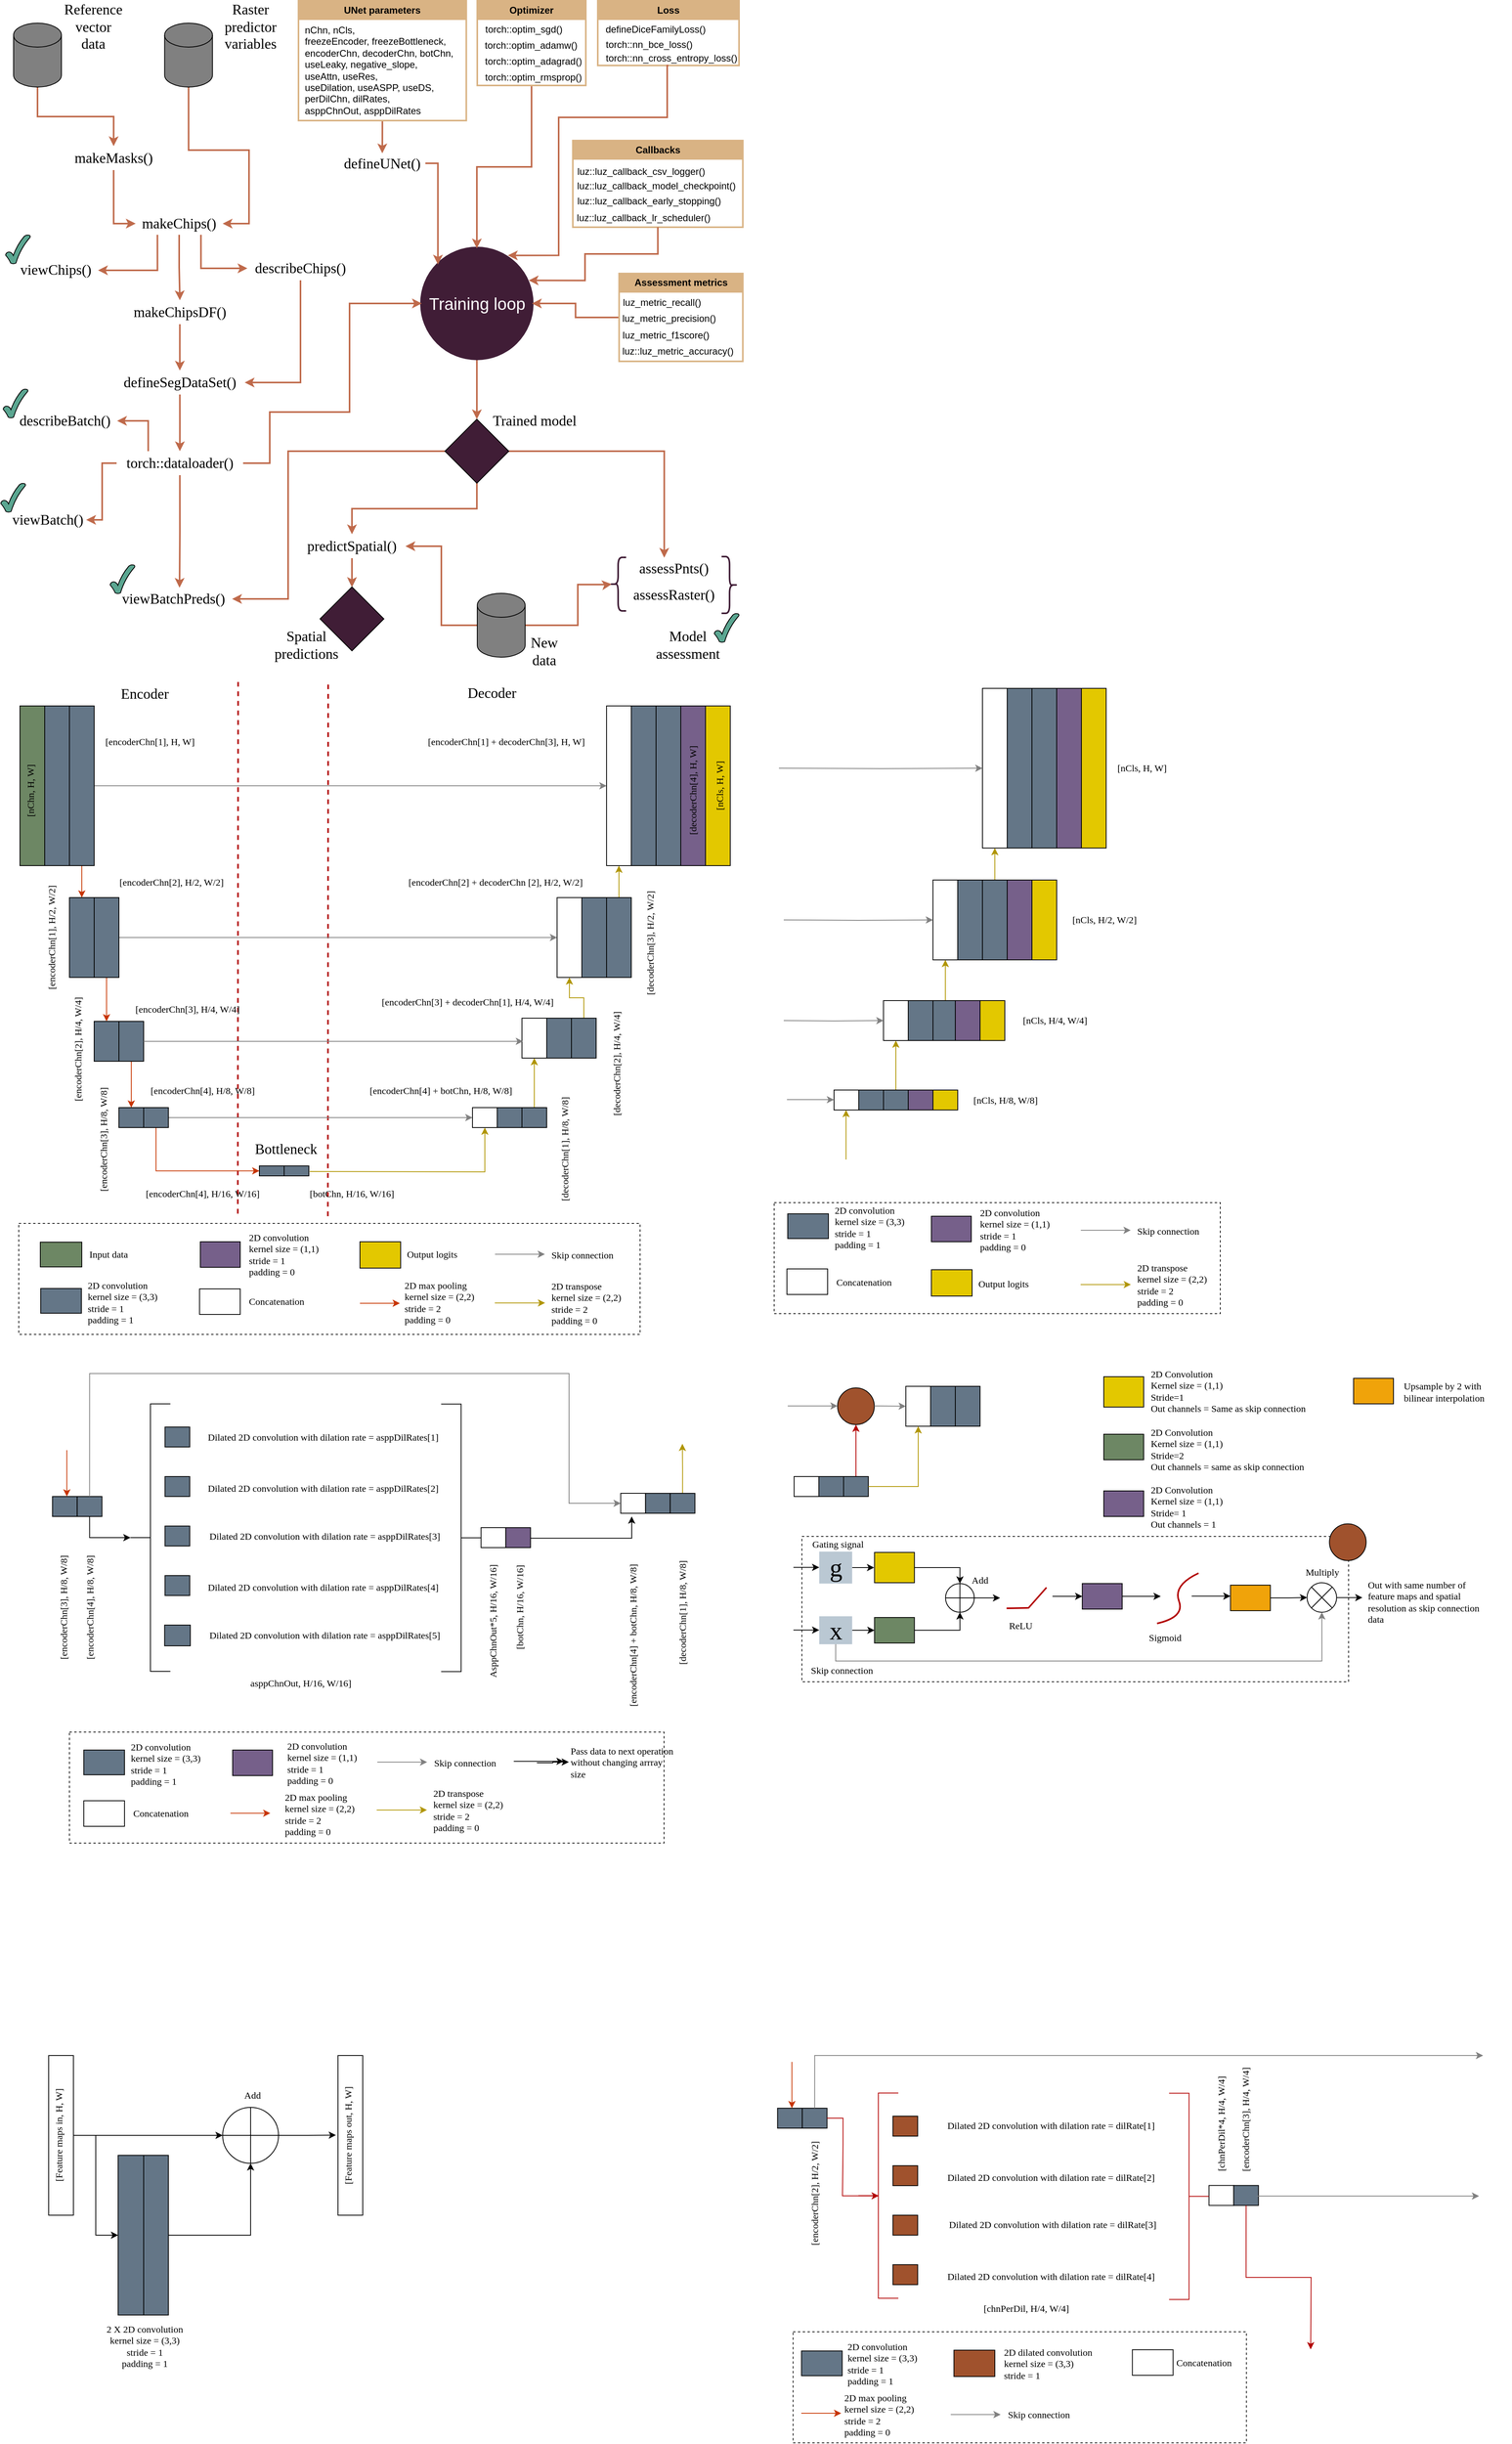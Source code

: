 <mxfile version="22.0.2" type="device">
  <diagram name="Page-1" id="PbdG35wLBT9UedqeZ_M-">
    <mxGraphModel dx="1864" dy="2032" grid="0" gridSize="10" guides="1" tooltips="1" connect="1" arrows="1" fold="1" page="1" pageScale="1" pageWidth="950" pageHeight="850" background="#ffffff" math="0" shadow="0">
      <root>
        <mxCell id="0" />
        <mxCell id="1" parent="0" />
        <mxCell id="zHQZl-b4aj-9DkF3UtBk-159" value="" style="rounded=0;whiteSpace=wrap;html=1;fillColor=none;dashed=1;strokeColor=#1A1A1A;" parent="1" vertex="1">
          <mxGeometry x="30.5" y="693" width="778.5" height="139" as="geometry" />
        </mxCell>
        <mxCell id="zHQZl-b4aj-9DkF3UtBk-165" value="" style="endArrow=none;dashed=1;html=1;rounded=0;entryX=0.902;entryY=-0.057;entryDx=0;entryDy=0;entryPerimeter=0;fillColor=#e51400;strokeColor=#B20000;strokeWidth=2;" parent="1" edge="1">
          <mxGeometry width="50" height="50" relative="1" as="geometry">
            <mxPoint x="305" y="680.71" as="sourcePoint" />
            <mxPoint x="305.349" y="15.0" as="targetPoint" />
          </mxGeometry>
        </mxCell>
        <mxCell id="zHQZl-b4aj-9DkF3UtBk-166" value="" style="endArrow=none;dashed=1;html=1;rounded=0;entryX=0.902;entryY=-0.057;entryDx=0;entryDy=0;entryPerimeter=0;fillColor=#e51400;strokeColor=#B20000;strokeWidth=2;" parent="1" edge="1">
          <mxGeometry width="50" height="50" relative="1" as="geometry">
            <mxPoint x="417.81" y="684" as="sourcePoint" />
            <mxPoint x="418.159" y="18.29" as="targetPoint" />
          </mxGeometry>
        </mxCell>
        <mxCell id="zHQZl-b4aj-9DkF3UtBk-1" value="" style="rounded=0;whiteSpace=wrap;html=1;fillColor=#6d8764;strokeColor=#000000;fontColor=#ffffff;" parent="1" vertex="1">
          <mxGeometry x="32" y="45" width="31" height="200" as="geometry" />
        </mxCell>
        <mxCell id="zHQZl-b4aj-9DkF3UtBk-2" value="" style="rounded=0;whiteSpace=wrap;html=1;fillColor=#647687;strokeColor=#000000;fontColor=#ffffff;" parent="1" vertex="1">
          <mxGeometry x="63" y="45" width="31" height="200" as="geometry" />
        </mxCell>
        <mxCell id="zHQZl-b4aj-9DkF3UtBk-73" style="edgeStyle=orthogonalEdgeStyle;rounded=0;orthogonalLoop=1;jettySize=auto;html=1;exitX=0.5;exitY=1;exitDx=0;exitDy=0;entryX=0.5;entryY=0;entryDx=0;entryDy=0;fillColor=#fa6800;strokeColor=#C73500;" parent="1" source="zHQZl-b4aj-9DkF3UtBk-3" target="zHQZl-b4aj-9DkF3UtBk-9" edge="1">
          <mxGeometry relative="1" as="geometry" />
        </mxCell>
        <mxCell id="zHQZl-b4aj-9DkF3UtBk-116" style="edgeStyle=orthogonalEdgeStyle;rounded=0;orthogonalLoop=1;jettySize=auto;html=1;exitX=1;exitY=0.5;exitDx=0;exitDy=0;entryX=0;entryY=0.5;entryDx=0;entryDy=0;strokeColor=#808080;" parent="1" source="zHQZl-b4aj-9DkF3UtBk-3" target="zHQZl-b4aj-9DkF3UtBk-104" edge="1">
          <mxGeometry relative="1" as="geometry" />
        </mxCell>
        <mxCell id="zHQZl-b4aj-9DkF3UtBk-3" value="" style="rounded=0;whiteSpace=wrap;html=1;fillColor=#647687;strokeColor=#000000;fontColor=#ffffff;" parent="1" vertex="1">
          <mxGeometry x="94" y="45" width="31" height="200" as="geometry" />
        </mxCell>
        <mxCell id="zHQZl-b4aj-9DkF3UtBk-17" value="" style="rounded=0;whiteSpace=wrap;html=1;fillColor=#76608a;strokeColor=#000000;fontColor=#ffffff;" parent="1" vertex="1">
          <mxGeometry x="860" y="45" width="31" height="200" as="geometry" />
        </mxCell>
        <mxCell id="zHQZl-b4aj-9DkF3UtBk-19" value="" style="rounded=0;whiteSpace=wrap;html=1;fillColor=#647687;strokeColor=#000000;fontColor=#ffffff;" parent="1" vertex="1">
          <mxGeometry x="798" y="45" width="31" height="200" as="geometry" />
        </mxCell>
        <mxCell id="zHQZl-b4aj-9DkF3UtBk-20" value="" style="rounded=0;whiteSpace=wrap;html=1;fillColor=#647687;strokeColor=#000000;fontColor=#ffffff;" parent="1" vertex="1">
          <mxGeometry x="829" y="45" width="31" height="200" as="geometry" />
        </mxCell>
        <mxCell id="zHQZl-b4aj-9DkF3UtBk-9" value="" style="rounded=0;whiteSpace=wrap;html=1;fillColor=#647687;strokeColor=#000000;fontColor=#ffffff;" parent="1" vertex="1">
          <mxGeometry x="94" y="285" width="31" height="100" as="geometry" />
        </mxCell>
        <mxCell id="zHQZl-b4aj-9DkF3UtBk-72" style="edgeStyle=orthogonalEdgeStyle;rounded=0;orthogonalLoop=1;jettySize=auto;html=1;exitX=0.5;exitY=1;exitDx=0;exitDy=0;entryX=0.5;entryY=0;entryDx=0;entryDy=0;fillColor=#fa6800;strokeColor=#C73500;" parent="1" source="zHQZl-b4aj-9DkF3UtBk-10" target="zHQZl-b4aj-9DkF3UtBk-11" edge="1">
          <mxGeometry relative="1" as="geometry" />
        </mxCell>
        <mxCell id="zHQZl-b4aj-9DkF3UtBk-117" style="edgeStyle=orthogonalEdgeStyle;rounded=0;orthogonalLoop=1;jettySize=auto;html=1;exitX=1;exitY=0.5;exitDx=0;exitDy=0;entryX=0;entryY=0.5;entryDx=0;entryDy=0;strokeColor=#808080;" parent="1" source="zHQZl-b4aj-9DkF3UtBk-10" target="zHQZl-b4aj-9DkF3UtBk-102" edge="1">
          <mxGeometry relative="1" as="geometry" />
        </mxCell>
        <mxCell id="zHQZl-b4aj-9DkF3UtBk-10" value="" style="rounded=0;whiteSpace=wrap;html=1;fillColor=#647687;strokeColor=#000000;fontColor=#ffffff;" parent="1" vertex="1">
          <mxGeometry x="125" y="285" width="31" height="100" as="geometry" />
        </mxCell>
        <mxCell id="zHQZl-b4aj-9DkF3UtBk-21" value="" style="rounded=0;whiteSpace=wrap;html=1;fillColor=#647687;strokeColor=#000000;fontColor=#ffffff;" parent="1" vertex="1">
          <mxGeometry x="736" y="285" width="31" height="100" as="geometry" />
        </mxCell>
        <mxCell id="zHQZl-b4aj-9DkF3UtBk-79" style="edgeStyle=orthogonalEdgeStyle;rounded=0;orthogonalLoop=1;jettySize=auto;html=1;exitX=0.5;exitY=0;exitDx=0;exitDy=0;entryX=0.5;entryY=1;entryDx=0;entryDy=0;fillColor=#e3c800;strokeColor=#B09500;" parent="1" source="zHQZl-b4aj-9DkF3UtBk-22" target="zHQZl-b4aj-9DkF3UtBk-104" edge="1">
          <mxGeometry relative="1" as="geometry" />
        </mxCell>
        <mxCell id="zHQZl-b4aj-9DkF3UtBk-22" value="" style="rounded=0;whiteSpace=wrap;html=1;fillColor=#647687;strokeColor=#000000;fontColor=#ffffff;" parent="1" vertex="1">
          <mxGeometry x="767" y="285" width="31" height="100" as="geometry" />
        </mxCell>
        <mxCell id="zHQZl-b4aj-9DkF3UtBk-11" value="" style="rounded=0;whiteSpace=wrap;html=1;fillColor=#647687;strokeColor=#000000;fontColor=#ffffff;" parent="1" vertex="1">
          <mxGeometry x="125" y="440" width="31" height="50" as="geometry" />
        </mxCell>
        <mxCell id="zHQZl-b4aj-9DkF3UtBk-71" style="edgeStyle=orthogonalEdgeStyle;rounded=0;orthogonalLoop=1;jettySize=auto;html=1;exitX=0.5;exitY=1;exitDx=0;exitDy=0;entryX=0.5;entryY=0;entryDx=0;entryDy=0;fillColor=#fa6800;strokeColor=#C73500;" parent="1" source="zHQZl-b4aj-9DkF3UtBk-12" target="zHQZl-b4aj-9DkF3UtBk-13" edge="1">
          <mxGeometry relative="1" as="geometry" />
        </mxCell>
        <mxCell id="zHQZl-b4aj-9DkF3UtBk-12" value="" style="rounded=0;whiteSpace=wrap;html=1;fillColor=#647687;strokeColor=#000000;fontColor=#ffffff;" parent="1" vertex="1">
          <mxGeometry x="156" y="440" width="31" height="50" as="geometry" />
        </mxCell>
        <mxCell id="zHQZl-b4aj-9DkF3UtBk-23" value="" style="rounded=0;whiteSpace=wrap;html=1;fillColor=#647687;strokeColor=#000000;fontColor=#ffffff;" parent="1" vertex="1">
          <mxGeometry x="692" y="436" width="31" height="50" as="geometry" />
        </mxCell>
        <mxCell id="zHQZl-b4aj-9DkF3UtBk-77" style="edgeStyle=orthogonalEdgeStyle;rounded=0;orthogonalLoop=1;jettySize=auto;html=1;exitX=0.5;exitY=0;exitDx=0;exitDy=0;entryX=0.5;entryY=1;entryDx=0;entryDy=0;fillColor=#e3c800;strokeColor=#B09500;" parent="1" source="zHQZl-b4aj-9DkF3UtBk-24" target="zHQZl-b4aj-9DkF3UtBk-102" edge="1">
          <mxGeometry relative="1" as="geometry" />
        </mxCell>
        <mxCell id="zHQZl-b4aj-9DkF3UtBk-24" value="" style="rounded=0;whiteSpace=wrap;html=1;fillColor=#647687;strokeColor=#000000;fontColor=#ffffff;" parent="1" vertex="1">
          <mxGeometry x="723" y="436" width="31" height="50" as="geometry" />
        </mxCell>
        <mxCell id="zHQZl-b4aj-9DkF3UtBk-13" value="" style="rounded=0;whiteSpace=wrap;html=1;fillColor=#647687;strokeColor=#000000;fontColor=#ffffff;" parent="1" vertex="1">
          <mxGeometry x="156" y="548" width="31" height="25" as="geometry" />
        </mxCell>
        <mxCell id="zHQZl-b4aj-9DkF3UtBk-66" style="edgeStyle=orthogonalEdgeStyle;rounded=0;orthogonalLoop=1;jettySize=auto;html=1;exitX=0.5;exitY=1;exitDx=0;exitDy=0;fillColor=#fa6800;strokeColor=#C73500;entryX=0;entryY=0.5;entryDx=0;entryDy=0;" parent="1" source="zHQZl-b4aj-9DkF3UtBk-14" target="zHQZl-b4aj-9DkF3UtBk-15" edge="1">
          <mxGeometry relative="1" as="geometry">
            <mxPoint x="253" y="627.25" as="targetPoint" />
          </mxGeometry>
        </mxCell>
        <mxCell id="zHQZl-b4aj-9DkF3UtBk-119" style="edgeStyle=orthogonalEdgeStyle;rounded=0;orthogonalLoop=1;jettySize=auto;html=1;exitX=1;exitY=0.5;exitDx=0;exitDy=0;entryX=0;entryY=0.5;entryDx=0;entryDy=0;strokeColor=#808080;" parent="1" source="zHQZl-b4aj-9DkF3UtBk-14" target="zHQZl-b4aj-9DkF3UtBk-99" edge="1">
          <mxGeometry relative="1" as="geometry">
            <mxPoint x="236" y="560.5" as="sourcePoint" />
          </mxGeometry>
        </mxCell>
        <mxCell id="zHQZl-b4aj-9DkF3UtBk-14" value="" style="rounded=0;whiteSpace=wrap;html=1;fillColor=#647687;strokeColor=#000000;fontColor=#ffffff;" parent="1" vertex="1">
          <mxGeometry x="187" y="548" width="31" height="25" as="geometry" />
        </mxCell>
        <mxCell id="zHQZl-b4aj-9DkF3UtBk-25" value="" style="rounded=0;whiteSpace=wrap;html=1;fillColor=#647687;strokeColor=#000000;fontColor=#ffffff;" parent="1" vertex="1">
          <mxGeometry x="630" y="548" width="31" height="25" as="geometry" />
        </mxCell>
        <mxCell id="zHQZl-b4aj-9DkF3UtBk-114" style="edgeStyle=orthogonalEdgeStyle;rounded=0;orthogonalLoop=1;jettySize=auto;html=1;exitX=0.5;exitY=0;exitDx=0;exitDy=0;entryX=0.5;entryY=1;entryDx=0;entryDy=0;fillColor=#e3c800;strokeColor=#B09500;" parent="1" source="zHQZl-b4aj-9DkF3UtBk-26" target="zHQZl-b4aj-9DkF3UtBk-101" edge="1">
          <mxGeometry relative="1" as="geometry" />
        </mxCell>
        <mxCell id="zHQZl-b4aj-9DkF3UtBk-26" value="" style="rounded=0;whiteSpace=wrap;html=1;fillColor=#647687;strokeColor=#000000;fontColor=#ffffff;" parent="1" vertex="1">
          <mxGeometry x="661" y="548" width="31" height="25" as="geometry" />
        </mxCell>
        <mxCell id="zHQZl-b4aj-9DkF3UtBk-15" value="" style="rounded=0;whiteSpace=wrap;html=1;fillColor=#647687;strokeColor=#000000;fontColor=#ffffff;" parent="1" vertex="1">
          <mxGeometry x="332" y="621" width="31" height="12.5" as="geometry" />
        </mxCell>
        <mxCell id="zHQZl-b4aj-9DkF3UtBk-64" style="edgeStyle=orthogonalEdgeStyle;rounded=0;orthogonalLoop=1;jettySize=auto;html=1;entryX=0.5;entryY=1;entryDx=0;entryDy=0;fillColor=#e3c800;strokeColor=#B09500;" parent="1" target="zHQZl-b4aj-9DkF3UtBk-99" edge="1">
          <mxGeometry relative="1" as="geometry">
            <mxPoint x="579.333" y="581.667" as="targetPoint" />
            <mxPoint x="395" y="628" as="sourcePoint" />
          </mxGeometry>
        </mxCell>
        <mxCell id="zHQZl-b4aj-9DkF3UtBk-16" value="" style="rounded=0;whiteSpace=wrap;html=1;fillColor=#647687;strokeColor=#000000;fontColor=#ffffff;" parent="1" vertex="1">
          <mxGeometry x="363" y="621" width="31" height="12.5" as="geometry" />
        </mxCell>
        <mxCell id="zHQZl-b4aj-9DkF3UtBk-89" value="[nChn, H, W]" style="text;html=1;strokeColor=none;fillColor=none;align=center;verticalAlign=middle;whiteSpace=wrap;rounded=0;fontFamily=Georgia;fontColor=#000000;rotation=-90;" parent="1" vertex="1">
          <mxGeometry x="4" y="136" width="83" height="30" as="geometry" />
        </mxCell>
        <mxCell id="zHQZl-b4aj-9DkF3UtBk-91" value="[encoderChn[1], H, W]" style="text;html=1;strokeColor=none;fillColor=none;align=center;verticalAlign=middle;whiteSpace=wrap;rounded=0;fontFamily=Georgia;fontColor=#000000;rotation=0;" parent="1" vertex="1">
          <mxGeometry x="131" y="75" width="128" height="30" as="geometry" />
        </mxCell>
        <mxCell id="zHQZl-b4aj-9DkF3UtBk-92" value="[encoderChn[1], H/2, W/2]" style="text;html=1;strokeColor=none;fillColor=none;align=center;verticalAlign=middle;whiteSpace=wrap;rounded=0;fontFamily=Georgia;fontColor=#000000;rotation=-90;" parent="1" vertex="1">
          <mxGeometry x="-19" y="320" width="181.5" height="30" as="geometry" />
        </mxCell>
        <mxCell id="zHQZl-b4aj-9DkF3UtBk-93" value="[encoderChn[2], H/2, W/2]" style="text;html=1;strokeColor=none;fillColor=none;align=center;verticalAlign=middle;whiteSpace=wrap;rounded=0;fontFamily=Georgia;fontColor=#000000;rotation=0;" parent="1" vertex="1">
          <mxGeometry x="131" y="251" width="181.5" height="30" as="geometry" />
        </mxCell>
        <mxCell id="zHQZl-b4aj-9DkF3UtBk-94" value="[encoderChn[2], H/4, W/4]" style="text;html=1;strokeColor=none;fillColor=none;align=center;verticalAlign=middle;whiteSpace=wrap;rounded=0;fontFamily=Georgia;fontColor=#000000;rotation=-90;" parent="1" vertex="1">
          <mxGeometry x="14" y="460" width="181.5" height="30" as="geometry" />
        </mxCell>
        <mxCell id="zHQZl-b4aj-9DkF3UtBk-95" value="[encoderChn[3], H/4, W/4]" style="text;html=1;strokeColor=none;fillColor=none;align=center;verticalAlign=middle;whiteSpace=wrap;rounded=0;fontFamily=Georgia;fontColor=#000000;rotation=0;" parent="1" vertex="1">
          <mxGeometry x="150.5" y="410" width="181.5" height="30" as="geometry" />
        </mxCell>
        <mxCell id="zHQZl-b4aj-9DkF3UtBk-96" value="[encoderChn[3], H/8, W/8]" style="text;html=1;strokeColor=none;fillColor=none;align=center;verticalAlign=middle;whiteSpace=wrap;rounded=0;fontFamily=Georgia;fontColor=#000000;rotation=-90;" parent="1" vertex="1">
          <mxGeometry x="46" y="573" width="181.5" height="30" as="geometry" />
        </mxCell>
        <mxCell id="zHQZl-b4aj-9DkF3UtBk-97" value="[encoderChn[4], H/8, W/8]" style="text;html=1;strokeColor=none;fillColor=none;align=center;verticalAlign=middle;whiteSpace=wrap;rounded=0;fontFamily=Georgia;fontColor=#000000;rotation=0;" parent="1" vertex="1">
          <mxGeometry x="170" y="512" width="181.5" height="30" as="geometry" />
        </mxCell>
        <mxCell id="zHQZl-b4aj-9DkF3UtBk-99" value="" style="rounded=0;whiteSpace=wrap;html=1;fillColor=#FFFFFF;strokeColor=#000000;fontColor=#ffffff;" parent="1" vertex="1">
          <mxGeometry x="599" y="548" width="31" height="25" as="geometry" />
        </mxCell>
        <mxCell id="zHQZl-b4aj-9DkF3UtBk-101" value="" style="rounded=0;whiteSpace=wrap;html=1;fillColor=#FFFFFF;strokeColor=#000000;fontColor=#ffffff;" parent="1" vertex="1">
          <mxGeometry x="661" y="436" width="31" height="50" as="geometry" />
        </mxCell>
        <mxCell id="zHQZl-b4aj-9DkF3UtBk-102" value="" style="rounded=0;whiteSpace=wrap;html=1;fillColor=#FFFFFF;strokeColor=#000000;fontColor=#ffffff;" parent="1" vertex="1">
          <mxGeometry x="705" y="285" width="31" height="100" as="geometry" />
        </mxCell>
        <mxCell id="zHQZl-b4aj-9DkF3UtBk-104" value="" style="rounded=0;whiteSpace=wrap;html=1;fillColor=#FFFFFF;strokeColor=#000000;fontColor=#ffffff;" parent="1" vertex="1">
          <mxGeometry x="767" y="45" width="31" height="200" as="geometry" />
        </mxCell>
        <mxCell id="zHQZl-b4aj-9DkF3UtBk-110" value="[encoderChn[4], H/16, W/16]" style="text;html=1;strokeColor=none;fillColor=none;align=center;verticalAlign=middle;whiteSpace=wrap;rounded=0;fontFamily=Georgia;fontColor=#000000;rotation=0;" parent="1" vertex="1">
          <mxGeometry x="170" y="641" width="181.5" height="30" as="geometry" />
        </mxCell>
        <mxCell id="zHQZl-b4aj-9DkF3UtBk-111" value="[botChn, H/16, W/16]" style="text;html=1;strokeColor=none;fillColor=none;align=center;verticalAlign=middle;whiteSpace=wrap;rounded=0;fontFamily=Georgia;fontColor=#000000;rotation=0;" parent="1" vertex="1">
          <mxGeometry x="357.25" y="641" width="181.5" height="30" as="geometry" />
        </mxCell>
        <mxCell id="zHQZl-b4aj-9DkF3UtBk-113" value="" style="rounded=0;whiteSpace=wrap;html=1;fillColor=#e3c800;strokeColor=#000000;fontColor=#000000;" parent="1" vertex="1">
          <mxGeometry x="891" y="45" width="31" height="200" as="geometry" />
        </mxCell>
        <mxCell id="zHQZl-b4aj-9DkF3UtBk-118" style="edgeStyle=orthogonalEdgeStyle;rounded=0;orthogonalLoop=1;jettySize=auto;html=1;exitX=1;exitY=0.5;exitDx=0;exitDy=0;entryX=0.041;entryY=0.581;entryDx=0;entryDy=0;entryPerimeter=0;strokeColor=#808080;" parent="1" source="zHQZl-b4aj-9DkF3UtBk-12" target="zHQZl-b4aj-9DkF3UtBk-101" edge="1">
          <mxGeometry relative="1" as="geometry">
            <mxPoint x="205.0" y="465" as="sourcePoint" />
          </mxGeometry>
        </mxCell>
        <mxCell id="zHQZl-b4aj-9DkF3UtBk-120" value="[encoderChn[4] + botChn, H/8, W/8]" style="text;html=1;strokeColor=none;fillColor=none;align=center;verticalAlign=middle;whiteSpace=wrap;rounded=0;fontFamily=Georgia;fontColor=#000000;rotation=0;" parent="1" vertex="1">
          <mxGeometry x="439" y="512" width="241" height="30" as="geometry" />
        </mxCell>
        <mxCell id="zHQZl-b4aj-9DkF3UtBk-121" value="[encoderChn[3] + decoderChn[1], H/4, W/4]" style="text;html=1;strokeColor=none;fillColor=none;align=center;verticalAlign=middle;whiteSpace=wrap;rounded=0;fontFamily=Georgia;fontColor=#000000;rotation=0;" parent="1" vertex="1">
          <mxGeometry x="450" y="401" width="285.5" height="30" as="geometry" />
        </mxCell>
        <mxCell id="zHQZl-b4aj-9DkF3UtBk-122" value="[encoderChn[2] + decoderChn [2], H/2, W/2]" style="text;html=1;strokeColor=none;fillColor=none;align=center;verticalAlign=middle;whiteSpace=wrap;rounded=0;fontFamily=Georgia;fontColor=#000000;rotation=0;" parent="1" vertex="1">
          <mxGeometry x="483" y="251" width="289.5" height="30" as="geometry" />
        </mxCell>
        <mxCell id="zHQZl-b4aj-9DkF3UtBk-123" value="[encoderChn[1] + decoderChn[3], H, W]" style="text;html=1;strokeColor=none;fillColor=none;align=center;verticalAlign=middle;whiteSpace=wrap;rounded=0;fontFamily=Georgia;fontColor=#000000;rotation=0;" parent="1" vertex="1">
          <mxGeometry x="511" y="75" width="260.5" height="30" as="geometry" />
        </mxCell>
        <mxCell id="zHQZl-b4aj-9DkF3UtBk-124" value="[decoderChn[1], H/8, W/8]" style="text;html=1;strokeColor=none;fillColor=none;align=center;verticalAlign=middle;whiteSpace=wrap;rounded=0;fontFamily=Georgia;fontColor=#000000;rotation=-90;" parent="1" vertex="1">
          <mxGeometry x="624" y="585" width="181.5" height="30" as="geometry" />
        </mxCell>
        <mxCell id="zHQZl-b4aj-9DkF3UtBk-127" value="[decoderChn[2], H/4, W/4]" style="text;html=1;strokeColor=none;fillColor=none;align=center;verticalAlign=middle;whiteSpace=wrap;rounded=0;fontFamily=Georgia;fontColor=#000000;rotation=-90;" parent="1" vertex="1">
          <mxGeometry x="689" y="478" width="181.5" height="30" as="geometry" />
        </mxCell>
        <mxCell id="zHQZl-b4aj-9DkF3UtBk-128" value="[decoderChn[3], H/2, W/2]" style="text;html=1;strokeColor=none;fillColor=none;align=center;verticalAlign=middle;whiteSpace=wrap;rounded=0;fontFamily=Georgia;fontColor=#000000;rotation=-90;" parent="1" vertex="1">
          <mxGeometry x="731" y="327" width="181.5" height="30" as="geometry" />
        </mxCell>
        <mxCell id="zHQZl-b4aj-9DkF3UtBk-129" value="[decoderChn[4], H, W]" style="text;html=1;strokeColor=none;fillColor=none;align=center;verticalAlign=middle;whiteSpace=wrap;rounded=0;fontFamily=Georgia;fontColor=#000000;rotation=-90;" parent="1" vertex="1">
          <mxGeometry x="784.75" y="136" width="181.5" height="30" as="geometry" />
        </mxCell>
        <mxCell id="zHQZl-b4aj-9DkF3UtBk-130" value="[nCls, H, W]" style="text;html=1;strokeColor=none;fillColor=none;align=center;verticalAlign=middle;whiteSpace=wrap;rounded=0;fontFamily=Georgia;fontColor=#000000;rotation=-90;" parent="1" vertex="1">
          <mxGeometry x="818" y="130" width="181.5" height="30" as="geometry" />
        </mxCell>
        <mxCell id="zHQZl-b4aj-9DkF3UtBk-133" value="" style="rounded=0;whiteSpace=wrap;html=1;fillColor=#647687;strokeColor=#000000;fontColor=#ffffff;rotation=90;" parent="1" vertex="1">
          <mxGeometry x="68" y="764.5" width="31" height="51" as="geometry" />
        </mxCell>
        <mxCell id="zHQZl-b4aj-9DkF3UtBk-134" value="" style="rounded=0;whiteSpace=wrap;html=1;fillColor=#6d8764;strokeColor=#000000;fontColor=#ffffff;rotation=90;" parent="1" vertex="1">
          <mxGeometry x="68" y="706" width="31" height="52" as="geometry" />
        </mxCell>
        <mxCell id="zHQZl-b4aj-9DkF3UtBk-135" value="" style="rounded=0;whiteSpace=wrap;html=1;fillColor=#FFFFFF;strokeColor=#000000;fontColor=#ffffff;" parent="1" vertex="1">
          <mxGeometry x="257" y="775" width="51" height="32" as="geometry" />
        </mxCell>
        <mxCell id="zHQZl-b4aj-9DkF3UtBk-138" value="" style="rounded=0;whiteSpace=wrap;html=1;fillColor=#76608a;strokeColor=#000000;fontColor=#ffffff;" parent="1" vertex="1">
          <mxGeometry x="258" y="716" width="50" height="32" as="geometry" />
        </mxCell>
        <mxCell id="zHQZl-b4aj-9DkF3UtBk-140" value="" style="rounded=0;whiteSpace=wrap;html=1;fillColor=#e3c800;strokeColor=#000000;fontColor=#000000;" parent="1" vertex="1">
          <mxGeometry x="458" y="716" width="51" height="33" as="geometry" />
        </mxCell>
        <mxCell id="zHQZl-b4aj-9DkF3UtBk-143" style="edgeStyle=orthogonalEdgeStyle;rounded=0;orthogonalLoop=1;jettySize=auto;html=1;fillColor=#fa6800;strokeColor=#C73500;" parent="1" edge="1">
          <mxGeometry relative="1" as="geometry">
            <mxPoint x="458" y="793" as="sourcePoint" />
            <mxPoint x="508" y="793" as="targetPoint" />
          </mxGeometry>
        </mxCell>
        <mxCell id="zHQZl-b4aj-9DkF3UtBk-145" style="edgeStyle=orthogonalEdgeStyle;rounded=0;orthogonalLoop=1;jettySize=auto;html=1;exitX=1;exitY=0.5;exitDx=0;exitDy=0;strokeColor=#808080;" parent="1" edge="1">
          <mxGeometry relative="1" as="geometry">
            <mxPoint x="627.25" y="731.58" as="sourcePoint" />
            <mxPoint x="689.75" y="731.58" as="targetPoint" />
          </mxGeometry>
        </mxCell>
        <mxCell id="zHQZl-b4aj-9DkF3UtBk-146" style="edgeStyle=orthogonalEdgeStyle;rounded=0;orthogonalLoop=1;jettySize=auto;html=1;exitX=0.5;exitY=0;exitDx=0;exitDy=0;fillColor=#e3c800;strokeColor=#B09500;" parent="1" edge="1">
          <mxGeometry relative="1" as="geometry">
            <mxPoint x="627" y="792.58" as="sourcePoint" />
            <mxPoint x="690" y="792.58" as="targetPoint" />
          </mxGeometry>
        </mxCell>
        <mxCell id="zHQZl-b4aj-9DkF3UtBk-148" value="Input data" style="text;html=1;strokeColor=none;fillColor=none;align=left;verticalAlign=middle;whiteSpace=wrap;rounded=0;fontFamily=Georgia;fontColor=#000000;rotation=0;" parent="1" vertex="1">
          <mxGeometry x="117" y="717" width="105" height="30" as="geometry" />
        </mxCell>
        <mxCell id="zHQZl-b4aj-9DkF3UtBk-149" value="2D convolution&lt;br&gt;kernel size = (3,3)&lt;br&gt;stride = 1&lt;br&gt;padding = 1" style="text;html=1;strokeColor=none;fillColor=none;align=left;verticalAlign=middle;whiteSpace=wrap;rounded=0;fontFamily=Georgia;fontColor=#000000;rotation=0;" parent="1" vertex="1">
          <mxGeometry x="115" y="777" width="131" height="30" as="geometry" />
        </mxCell>
        <mxCell id="zHQZl-b4aj-9DkF3UtBk-151" value="2D convolution&lt;br&gt;kernel size = (1,1)&lt;br&gt;stride = 1&lt;br&gt;padding = 0" style="text;html=1;strokeColor=none;fillColor=none;align=left;verticalAlign=middle;whiteSpace=wrap;rounded=0;fontFamily=Georgia;fontColor=#000000;rotation=0;" parent="1" vertex="1">
          <mxGeometry x="317" y="717" width="131" height="30" as="geometry" />
        </mxCell>
        <mxCell id="zHQZl-b4aj-9DkF3UtBk-153" value="Concatenation" style="text;html=1;strokeColor=none;fillColor=none;align=left;verticalAlign=middle;whiteSpace=wrap;rounded=0;fontFamily=Georgia;fontColor=#000000;rotation=0;" parent="1" vertex="1">
          <mxGeometry x="317" y="776" width="105" height="30" as="geometry" />
        </mxCell>
        <mxCell id="zHQZl-b4aj-9DkF3UtBk-154" value="Output logits" style="text;html=1;strokeColor=none;fillColor=none;align=left;verticalAlign=middle;whiteSpace=wrap;rounded=0;fontFamily=Georgia;fontColor=#000000;rotation=0;" parent="1" vertex="1">
          <mxGeometry x="515" y="717" width="105" height="30" as="geometry" />
        </mxCell>
        <mxCell id="zHQZl-b4aj-9DkF3UtBk-155" value="2D max pooling&lt;br&gt;kernel size = (2,2)&lt;br&gt;stride = 2&lt;br&gt;padding = 0" style="text;html=1;strokeColor=none;fillColor=none;align=left;verticalAlign=middle;whiteSpace=wrap;rounded=0;fontFamily=Georgia;fontColor=#000000;rotation=0;" parent="1" vertex="1">
          <mxGeometry x="512" y="777" width="131" height="30" as="geometry" />
        </mxCell>
        <mxCell id="zHQZl-b4aj-9DkF3UtBk-157" value="2D transpose&lt;br&gt;kernel size = (2,2)&lt;br&gt;stride = 2&lt;br&gt;padding = 0" style="text;html=1;strokeColor=none;fillColor=none;align=left;verticalAlign=middle;whiteSpace=wrap;rounded=0;fontFamily=Georgia;fontColor=#000000;rotation=0;" parent="1" vertex="1">
          <mxGeometry x="696.25" y="778" width="131" height="30" as="geometry" />
        </mxCell>
        <mxCell id="zHQZl-b4aj-9DkF3UtBk-158" value="Skip connection" style="text;html=1;strokeColor=none;fillColor=none;align=left;verticalAlign=middle;whiteSpace=wrap;rounded=0;fontFamily=Georgia;fontColor=#000000;rotation=0;" parent="1" vertex="1">
          <mxGeometry x="696.25" y="717.5" width="131" height="30" as="geometry" />
        </mxCell>
        <mxCell id="zHQZl-b4aj-9DkF3UtBk-161" value="&lt;font style=&quot;font-size: 18px;&quot;&gt;Encoder&lt;/font&gt;" style="text;html=1;strokeColor=none;fillColor=none;align=center;verticalAlign=middle;whiteSpace=wrap;rounded=0;fontFamily=Georgia;fontColor=#000000;rotation=0;" parent="1" vertex="1">
          <mxGeometry x="120" y="15" width="136.75" height="30" as="geometry" />
        </mxCell>
        <mxCell id="zHQZl-b4aj-9DkF3UtBk-162" value="&lt;span style=&quot;font-size: 18px;&quot;&gt;Decoder&lt;/span&gt;" style="text;html=1;strokeColor=none;fillColor=none;align=center;verticalAlign=middle;whiteSpace=wrap;rounded=0;fontFamily=Georgia;fontColor=#000000;rotation=0;" parent="1" vertex="1">
          <mxGeometry x="493" y="14" width="260.5" height="30" as="geometry" />
        </mxCell>
        <mxCell id="zHQZl-b4aj-9DkF3UtBk-163" value="&lt;span style=&quot;font-size: 18px;&quot;&gt;Bottleneck&lt;/span&gt;" style="text;html=1;strokeColor=none;fillColor=none;align=center;verticalAlign=middle;whiteSpace=wrap;rounded=0;fontFamily=Georgia;fontColor=#000000;rotation=0;" parent="1" vertex="1">
          <mxGeometry x="235" y="585" width="260.5" height="30" as="geometry" />
        </mxCell>
        <mxCell id="zHQZl-b4aj-9DkF3UtBk-167" value="" style="rounded=0;whiteSpace=wrap;html=1;fillColor=#76608a;strokeColor=#000000;fontColor=#ffffff;" parent="1" vertex="1">
          <mxGeometry x="1331" y="23" width="31" height="200" as="geometry" />
        </mxCell>
        <mxCell id="zHQZl-b4aj-9DkF3UtBk-168" value="" style="rounded=0;whiteSpace=wrap;html=1;fillColor=#647687;strokeColor=#000000;fontColor=#ffffff;" parent="1" vertex="1">
          <mxGeometry x="1269" y="23" width="31" height="200" as="geometry" />
        </mxCell>
        <mxCell id="zHQZl-b4aj-9DkF3UtBk-169" value="" style="rounded=0;whiteSpace=wrap;html=1;fillColor=#647687;strokeColor=#000000;fontColor=#ffffff;" parent="1" vertex="1">
          <mxGeometry x="1300" y="23" width="31" height="200" as="geometry" />
        </mxCell>
        <mxCell id="zHQZl-b4aj-9DkF3UtBk-170" value="" style="rounded=0;whiteSpace=wrap;html=1;fillColor=#647687;strokeColor=#000000;fontColor=#ffffff;" parent="1" vertex="1">
          <mxGeometry x="1207" y="263" width="31" height="100" as="geometry" />
        </mxCell>
        <mxCell id="zHQZl-b4aj-9DkF3UtBk-171" style="edgeStyle=orthogonalEdgeStyle;rounded=0;orthogonalLoop=1;jettySize=auto;html=1;exitX=0.5;exitY=0;exitDx=0;exitDy=0;entryX=0.5;entryY=1;entryDx=0;entryDy=0;fillColor=#e3c800;strokeColor=#B09500;" parent="1" source="zHQZl-b4aj-9DkF3UtBk-172" target="zHQZl-b4aj-9DkF3UtBk-182" edge="1">
          <mxGeometry relative="1" as="geometry" />
        </mxCell>
        <mxCell id="zHQZl-b4aj-9DkF3UtBk-172" value="" style="rounded=0;whiteSpace=wrap;html=1;fillColor=#647687;strokeColor=#000000;fontColor=#ffffff;" parent="1" vertex="1">
          <mxGeometry x="1238" y="263" width="31" height="100" as="geometry" />
        </mxCell>
        <mxCell id="zHQZl-b4aj-9DkF3UtBk-173" value="" style="rounded=0;whiteSpace=wrap;html=1;fillColor=#647687;strokeColor=#000000;fontColor=#ffffff;" parent="1" vertex="1">
          <mxGeometry x="1145" y="414" width="31" height="50" as="geometry" />
        </mxCell>
        <mxCell id="zHQZl-b4aj-9DkF3UtBk-174" style="edgeStyle=orthogonalEdgeStyle;rounded=0;orthogonalLoop=1;jettySize=auto;html=1;exitX=0.5;exitY=0;exitDx=0;exitDy=0;entryX=0.5;entryY=1;entryDx=0;entryDy=0;fillColor=#e3c800;strokeColor=#B09500;" parent="1" source="zHQZl-b4aj-9DkF3UtBk-175" target="zHQZl-b4aj-9DkF3UtBk-181" edge="1">
          <mxGeometry relative="1" as="geometry" />
        </mxCell>
        <mxCell id="zHQZl-b4aj-9DkF3UtBk-175" value="" style="rounded=0;whiteSpace=wrap;html=1;fillColor=#647687;strokeColor=#000000;fontColor=#ffffff;" parent="1" vertex="1">
          <mxGeometry x="1176" y="414" width="31" height="50" as="geometry" />
        </mxCell>
        <mxCell id="zHQZl-b4aj-9DkF3UtBk-176" value="" style="rounded=0;whiteSpace=wrap;html=1;fillColor=#647687;strokeColor=#000000;fontColor=#ffffff;" parent="1" vertex="1">
          <mxGeometry x="1083" y="526" width="31" height="25" as="geometry" />
        </mxCell>
        <mxCell id="zHQZl-b4aj-9DkF3UtBk-177" style="edgeStyle=orthogonalEdgeStyle;rounded=0;orthogonalLoop=1;jettySize=auto;html=1;exitX=0.5;exitY=0;exitDx=0;exitDy=0;entryX=0.5;entryY=1;entryDx=0;entryDy=0;fillColor=#e3c800;strokeColor=#B09500;" parent="1" source="zHQZl-b4aj-9DkF3UtBk-178" target="zHQZl-b4aj-9DkF3UtBk-180" edge="1">
          <mxGeometry relative="1" as="geometry" />
        </mxCell>
        <mxCell id="zHQZl-b4aj-9DkF3UtBk-178" value="" style="rounded=0;whiteSpace=wrap;html=1;fillColor=#647687;strokeColor=#000000;fontColor=#ffffff;" parent="1" vertex="1">
          <mxGeometry x="1114" y="526" width="31" height="25" as="geometry" />
        </mxCell>
        <mxCell id="zHQZl-b4aj-9DkF3UtBk-179" value="" style="rounded=0;whiteSpace=wrap;html=1;fillColor=#FFFFFF;strokeColor=#000000;fontColor=#ffffff;" parent="1" vertex="1">
          <mxGeometry x="1052" y="526" width="31" height="25" as="geometry" />
        </mxCell>
        <mxCell id="zHQZl-b4aj-9DkF3UtBk-180" value="" style="rounded=0;whiteSpace=wrap;html=1;fillColor=#FFFFFF;strokeColor=#000000;fontColor=#ffffff;" parent="1" vertex="1">
          <mxGeometry x="1114" y="414" width="31" height="50" as="geometry" />
        </mxCell>
        <mxCell id="zHQZl-b4aj-9DkF3UtBk-181" value="" style="rounded=0;whiteSpace=wrap;html=1;fillColor=#FFFFFF;strokeColor=#000000;fontColor=#ffffff;" parent="1" vertex="1">
          <mxGeometry x="1176" y="263" width="31" height="100" as="geometry" />
        </mxCell>
        <mxCell id="zHQZl-b4aj-9DkF3UtBk-182" value="" style="rounded=0;whiteSpace=wrap;html=1;fillColor=#FFFFFF;strokeColor=#000000;fontColor=#ffffff;" parent="1" vertex="1">
          <mxGeometry x="1238" y="23" width="31" height="200" as="geometry" />
        </mxCell>
        <mxCell id="zHQZl-b4aj-9DkF3UtBk-183" value="" style="rounded=0;whiteSpace=wrap;html=1;fillColor=#e3c800;strokeColor=#000000;fontColor=#000000;" parent="1" vertex="1">
          <mxGeometry x="1362" y="23" width="31" height="200" as="geometry" />
        </mxCell>
        <mxCell id="zHQZl-b4aj-9DkF3UtBk-188" value="[nCls, H, W]" style="text;html=1;strokeColor=none;fillColor=none;align=center;verticalAlign=middle;whiteSpace=wrap;rounded=0;fontFamily=Georgia;fontColor=#000000;rotation=0;" parent="1" vertex="1">
          <mxGeometry x="1347" y="108" width="181.5" height="30" as="geometry" />
        </mxCell>
        <mxCell id="zHQZl-b4aj-9DkF3UtBk-189" value="" style="rounded=0;whiteSpace=wrap;html=1;fillColor=#e3c800;strokeColor=#000000;fontColor=#000000;" parent="1" vertex="1">
          <mxGeometry x="1300" y="263" width="31" height="100" as="geometry" />
        </mxCell>
        <mxCell id="zHQZl-b4aj-9DkF3UtBk-191" value="" style="rounded=0;whiteSpace=wrap;html=1;fillColor=#e3c800;strokeColor=#000000;fontColor=#000000;" parent="1" vertex="1">
          <mxGeometry x="1235" y="414" width="31" height="50" as="geometry" />
        </mxCell>
        <mxCell id="zHQZl-b4aj-9DkF3UtBk-193" value="" style="rounded=0;whiteSpace=wrap;html=1;fillColor=#e3c800;strokeColor=#000000;fontColor=#000000;" parent="1" vertex="1">
          <mxGeometry x="1176" y="526" width="31" height="25" as="geometry" />
        </mxCell>
        <mxCell id="zHQZl-b4aj-9DkF3UtBk-195" value="" style="rounded=0;whiteSpace=wrap;html=1;fillColor=#76608a;strokeColor=#000000;fontColor=#ffffff;" parent="1" vertex="1">
          <mxGeometry x="1269" y="263" width="31" height="100" as="geometry" />
        </mxCell>
        <mxCell id="zHQZl-b4aj-9DkF3UtBk-196" value="" style="rounded=0;whiteSpace=wrap;html=1;fillColor=#76608a;strokeColor=#000000;fontColor=#ffffff;" parent="1" vertex="1">
          <mxGeometry x="1204" y="414" width="31" height="50" as="geometry" />
        </mxCell>
        <mxCell id="zHQZl-b4aj-9DkF3UtBk-197" value="" style="rounded=0;whiteSpace=wrap;html=1;fillColor=#76608a;strokeColor=#000000;fontColor=#ffffff;" parent="1" vertex="1">
          <mxGeometry x="1145" y="526" width="31" height="25" as="geometry" />
        </mxCell>
        <mxCell id="zHQZl-b4aj-9DkF3UtBk-198" value="[nCls, H/2, W/2]" style="text;html=1;strokeColor=none;fillColor=none;align=center;verticalAlign=middle;whiteSpace=wrap;rounded=0;fontFamily=Georgia;fontColor=#000000;rotation=0;" parent="1" vertex="1">
          <mxGeometry x="1300" y="298" width="181.5" height="30" as="geometry" />
        </mxCell>
        <mxCell id="zHQZl-b4aj-9DkF3UtBk-199" value="[nCls, H/4, W/4]" style="text;html=1;strokeColor=none;fillColor=none;align=center;verticalAlign=middle;whiteSpace=wrap;rounded=0;fontFamily=Georgia;fontColor=#000000;rotation=0;" parent="1" vertex="1">
          <mxGeometry x="1238" y="424" width="181.5" height="30" as="geometry" />
        </mxCell>
        <mxCell id="zHQZl-b4aj-9DkF3UtBk-200" value="[nCls, H/8, W/8]" style="text;html=1;strokeColor=none;fillColor=none;align=center;verticalAlign=middle;whiteSpace=wrap;rounded=0;fontFamily=Georgia;fontColor=#000000;rotation=0;" parent="1" vertex="1">
          <mxGeometry x="1176" y="523.5" width="181.5" height="30" as="geometry" />
        </mxCell>
        <mxCell id="zHQZl-b4aj-9DkF3UtBk-201" value="" style="rounded=0;whiteSpace=wrap;html=1;fillColor=none;dashed=1;strokeColor=#1A1A1A;" parent="1" vertex="1">
          <mxGeometry x="977" y="667" width="559" height="139" as="geometry" />
        </mxCell>
        <mxCell id="zHQZl-b4aj-9DkF3UtBk-202" value="" style="rounded=0;whiteSpace=wrap;html=1;fillColor=#647687;strokeColor=#000000;fontColor=#ffffff;rotation=90;" parent="1" vertex="1">
          <mxGeometry x="1004" y="671" width="31" height="51" as="geometry" />
        </mxCell>
        <mxCell id="zHQZl-b4aj-9DkF3UtBk-204" value="" style="rounded=0;whiteSpace=wrap;html=1;fillColor=#FFFFFF;strokeColor=#000000;fontColor=#ffffff;" parent="1" vertex="1">
          <mxGeometry x="993" y="750" width="51" height="32" as="geometry" />
        </mxCell>
        <mxCell id="zHQZl-b4aj-9DkF3UtBk-205" value="" style="rounded=0;whiteSpace=wrap;html=1;fillColor=#76608a;strokeColor=#000000;fontColor=#ffffff;" parent="1" vertex="1">
          <mxGeometry x="1174" y="684" width="50" height="32" as="geometry" />
        </mxCell>
        <mxCell id="zHQZl-b4aj-9DkF3UtBk-206" value="" style="rounded=0;whiteSpace=wrap;html=1;fillColor=#e3c800;strokeColor=#000000;fontColor=#000000;" parent="1" vertex="1">
          <mxGeometry x="1174" y="751" width="51" height="33" as="geometry" />
        </mxCell>
        <mxCell id="zHQZl-b4aj-9DkF3UtBk-208" style="edgeStyle=orthogonalEdgeStyle;rounded=0;orthogonalLoop=1;jettySize=auto;html=1;exitX=1;exitY=0.5;exitDx=0;exitDy=0;strokeColor=#808080;" parent="1" edge="1">
          <mxGeometry relative="1" as="geometry">
            <mxPoint x="1361.25" y="701.58" as="sourcePoint" />
            <mxPoint x="1423.75" y="701.58" as="targetPoint" />
          </mxGeometry>
        </mxCell>
        <mxCell id="zHQZl-b4aj-9DkF3UtBk-209" style="edgeStyle=orthogonalEdgeStyle;rounded=0;orthogonalLoop=1;jettySize=auto;html=1;exitX=0.5;exitY=0;exitDx=0;exitDy=0;fillColor=#e3c800;strokeColor=#B09500;" parent="1" edge="1">
          <mxGeometry relative="1" as="geometry">
            <mxPoint x="1361" y="769.58" as="sourcePoint" />
            <mxPoint x="1424" y="769.58" as="targetPoint" />
          </mxGeometry>
        </mxCell>
        <mxCell id="zHQZl-b4aj-9DkF3UtBk-212" value="2D convolution&lt;br&gt;kernel size = (3,3)&lt;br&gt;stride = 1&lt;br&gt;padding = 1" style="text;html=1;strokeColor=none;fillColor=none;align=left;verticalAlign=middle;whiteSpace=wrap;rounded=0;fontFamily=Georgia;fontColor=#000000;rotation=0;" parent="1" vertex="1">
          <mxGeometry x="1051" y="683" width="131" height="30" as="geometry" />
        </mxCell>
        <mxCell id="zHQZl-b4aj-9DkF3UtBk-213" value="2D convolution&lt;br&gt;kernel size = (1,1)&lt;br&gt;stride = 1&lt;br&gt;padding = 0" style="text;html=1;strokeColor=none;fillColor=none;align=left;verticalAlign=middle;whiteSpace=wrap;rounded=0;fontFamily=Georgia;fontColor=#000000;rotation=0;" parent="1" vertex="1">
          <mxGeometry x="1233" y="686" width="131" height="30" as="geometry" />
        </mxCell>
        <mxCell id="zHQZl-b4aj-9DkF3UtBk-214" value="Concatenation" style="text;html=1;strokeColor=none;fillColor=none;align=left;verticalAlign=middle;whiteSpace=wrap;rounded=0;fontFamily=Georgia;fontColor=#000000;rotation=0;" parent="1" vertex="1">
          <mxGeometry x="1053" y="752" width="105" height="30" as="geometry" />
        </mxCell>
        <mxCell id="zHQZl-b4aj-9DkF3UtBk-215" value="Output logits" style="text;html=1;strokeColor=none;fillColor=none;align=left;verticalAlign=middle;whiteSpace=wrap;rounded=0;fontFamily=Georgia;fontColor=#000000;rotation=0;" parent="1" vertex="1">
          <mxGeometry x="1231" y="754" width="105" height="30" as="geometry" />
        </mxCell>
        <mxCell id="zHQZl-b4aj-9DkF3UtBk-217" value="2D transpose&lt;br&gt;kernel size = (2,2)&lt;br&gt;stride = 2&lt;br&gt;padding = 0" style="text;html=1;strokeColor=none;fillColor=none;align=left;verticalAlign=middle;whiteSpace=wrap;rounded=0;fontFamily=Georgia;fontColor=#000000;rotation=0;" parent="1" vertex="1">
          <mxGeometry x="1430.25" y="755" width="131" height="30" as="geometry" />
        </mxCell>
        <mxCell id="zHQZl-b4aj-9DkF3UtBk-218" value="Skip connection" style="text;html=1;strokeColor=none;fillColor=none;align=left;verticalAlign=middle;whiteSpace=wrap;rounded=0;fontFamily=Georgia;fontColor=#000000;rotation=0;" parent="1" vertex="1">
          <mxGeometry x="1430.25" y="687.5" width="131" height="30" as="geometry" />
        </mxCell>
        <mxCell id="zHQZl-b4aj-9DkF3UtBk-219" style="edgeStyle=orthogonalEdgeStyle;rounded=0;orthogonalLoop=1;jettySize=auto;html=1;strokeColor=#808080;entryX=0;entryY=0.5;entryDx=0;entryDy=0;" parent="1" target="zHQZl-b4aj-9DkF3UtBk-182" edge="1">
          <mxGeometry relative="1" as="geometry">
            <mxPoint x="983" y="123" as="sourcePoint" />
            <mxPoint x="1661.5" y="396" as="targetPoint" />
          </mxGeometry>
        </mxCell>
        <mxCell id="zHQZl-b4aj-9DkF3UtBk-220" style="edgeStyle=orthogonalEdgeStyle;rounded=0;orthogonalLoop=1;jettySize=auto;html=1;strokeColor=#808080;entryX=0;entryY=0.5;entryDx=0;entryDy=0;" parent="1" target="zHQZl-b4aj-9DkF3UtBk-181" edge="1">
          <mxGeometry relative="1" as="geometry">
            <mxPoint x="989" y="313" as="sourcePoint" />
            <mxPoint x="1707.5" y="440" as="targetPoint" />
          </mxGeometry>
        </mxCell>
        <mxCell id="zHQZl-b4aj-9DkF3UtBk-221" style="edgeStyle=orthogonalEdgeStyle;rounded=0;orthogonalLoop=1;jettySize=auto;html=1;strokeColor=#808080;entryX=0;entryY=0.5;entryDx=0;entryDy=0;" parent="1" target="zHQZl-b4aj-9DkF3UtBk-180" edge="1">
          <mxGeometry relative="1" as="geometry">
            <mxPoint x="989" y="439" as="sourcePoint" />
            <mxPoint x="1707.5" y="485" as="targetPoint" />
          </mxGeometry>
        </mxCell>
        <mxCell id="zHQZl-b4aj-9DkF3UtBk-223" style="edgeStyle=orthogonalEdgeStyle;rounded=0;orthogonalLoop=1;jettySize=auto;html=1;strokeColor=#808080;entryX=0;entryY=0.5;entryDx=0;entryDy=0;" parent="1" edge="1">
          <mxGeometry relative="1" as="geometry">
            <mxPoint x="993" y="538" as="sourcePoint" />
            <mxPoint x="1052" y="538.08" as="targetPoint" />
            <Array as="points">
              <mxPoint x="1023" y="538" />
              <mxPoint x="1023" y="538" />
            </Array>
          </mxGeometry>
        </mxCell>
        <mxCell id="zHQZl-b4aj-9DkF3UtBk-225" style="edgeStyle=orthogonalEdgeStyle;rounded=0;orthogonalLoop=1;jettySize=auto;html=1;exitX=0.5;exitY=0;exitDx=0;exitDy=0;entryX=0.5;entryY=1;entryDx=0;entryDy=0;fillColor=#e3c800;strokeColor=#B09500;" parent="1" edge="1">
          <mxGeometry relative="1" as="geometry">
            <mxPoint x="1067.08" y="613" as="sourcePoint" />
            <mxPoint x="1067.08" y="551" as="targetPoint" />
          </mxGeometry>
        </mxCell>
        <mxCell id="zHQZl-b4aj-9DkF3UtBk-234" value="" style="rounded=0;whiteSpace=wrap;html=1;fillColor=#FFFFFF;strokeColor=#000000;fontColor=#ffffff;" parent="1" vertex="1">
          <mxGeometry x="609.75" y="1074" width="31" height="25" as="geometry" />
        </mxCell>
        <mxCell id="zHQZl-b4aj-9DkF3UtBk-235" value="Dilated 2D convolution with dilation rate = asppDilRates[1]" style="text;html=1;strokeColor=none;fillColor=none;align=center;verticalAlign=middle;whiteSpace=wrap;rounded=0;fontFamily=Georgia;fontColor=#000000;rotation=0;" parent="1" vertex="1">
          <mxGeometry x="240.25" y="945.5" width="344" height="30" as="geometry" />
        </mxCell>
        <mxCell id="zHQZl-b4aj-9DkF3UtBk-237" value="" style="strokeWidth=1;html=1;shape=mxgraph.flowchart.annotation_2;align=left;labelPosition=right;pointerEvents=1;fillColor=#e51400;fontColor=#ffffff;strokeColor=#000000;" parent="1" vertex="1">
          <mxGeometry x="170.5" y="919" width="50" height="335" as="geometry" />
        </mxCell>
        <mxCell id="zHQZl-b4aj-9DkF3UtBk-238" value="" style="strokeWidth=1;html=1;shape=mxgraph.flowchart.annotation_2;align=left;labelPosition=right;pointerEvents=1;fillColor=#e51400;fontColor=#ffffff;strokeColor=#000000;rotation=-180;" parent="1" vertex="1">
          <mxGeometry x="559.75" y="919.25" width="50" height="335" as="geometry" />
        </mxCell>
        <mxCell id="zHQZl-b4aj-9DkF3UtBk-239" value="" style="rounded=0;whiteSpace=wrap;html=1;fillColor=#647687;strokeColor=#000000;fontColor=#ffffff;" parent="1" vertex="1">
          <mxGeometry x="213.75" y="948" width="31" height="25" as="geometry" />
        </mxCell>
        <mxCell id="zHQZl-b4aj-9DkF3UtBk-240" value="" style="rounded=0;whiteSpace=wrap;html=1;fillColor=#647687;strokeColor=#000000;fontColor=#ffffff;" parent="1" vertex="1">
          <mxGeometry x="213.75" y="1010" width="31" height="25" as="geometry" />
        </mxCell>
        <mxCell id="zHQZl-b4aj-9DkF3UtBk-241" value="" style="rounded=0;whiteSpace=wrap;html=1;fillColor=#647687;strokeColor=#000000;fontColor=#ffffff;" parent="1" vertex="1">
          <mxGeometry x="213.75" y="1072" width="31" height="25" as="geometry" />
        </mxCell>
        <mxCell id="zHQZl-b4aj-9DkF3UtBk-242" value="" style="rounded=0;whiteSpace=wrap;html=1;fillColor=#647687;strokeColor=#000000;fontColor=#ffffff;" parent="1" vertex="1">
          <mxGeometry x="213.25" y="1196" width="32.24" height="26" as="geometry" />
        </mxCell>
        <mxCell id="zHQZl-b4aj-9DkF3UtBk-243" value="" style="rounded=0;whiteSpace=wrap;html=1;fillColor=#647687;strokeColor=#000000;fontColor=#ffffff;" parent="1" vertex="1">
          <mxGeometry x="213.75" y="1134" width="31" height="25" as="geometry" />
        </mxCell>
        <mxCell id="zHQZl-b4aj-9DkF3UtBk-248" value="Dilated 2D convolution with dilation rate = asppDilRates[2]" style="text;html=1;strokeColor=none;fillColor=none;align=center;verticalAlign=middle;whiteSpace=wrap;rounded=0;fontFamily=Georgia;fontColor=#000000;rotation=0;" parent="1" vertex="1">
          <mxGeometry x="240.25" y="1010" width="344" height="30" as="geometry" />
        </mxCell>
        <mxCell id="zHQZl-b4aj-9DkF3UtBk-249" value="Dilated 2D convolution with dilation rate = asppDilRates[3]" style="text;html=1;strokeColor=none;fillColor=none;align=center;verticalAlign=middle;whiteSpace=wrap;rounded=0;fontFamily=Georgia;fontColor=#000000;rotation=0;" parent="1" vertex="1">
          <mxGeometry x="242" y="1069.5" width="344" height="30" as="geometry" />
        </mxCell>
        <mxCell id="zHQZl-b4aj-9DkF3UtBk-250" value="Dilated 2D convolution with dilation rate = asppDilRates[4]" style="text;html=1;strokeColor=none;fillColor=none;align=center;verticalAlign=middle;whiteSpace=wrap;rounded=0;fontFamily=Georgia;fontColor=#000000;rotation=0;" parent="1" vertex="1">
          <mxGeometry x="240.25" y="1134" width="344" height="30" as="geometry" />
        </mxCell>
        <mxCell id="zHQZl-b4aj-9DkF3UtBk-251" value="Dilated 2D convolution with dilation rate = asppDilRates[5]" style="text;html=1;strokeColor=none;fillColor=none;align=center;verticalAlign=middle;whiteSpace=wrap;rounded=0;fontFamily=Georgia;fontColor=#000000;rotation=0;" parent="1" vertex="1">
          <mxGeometry x="242" y="1194" width="344" height="30" as="geometry" />
        </mxCell>
        <mxCell id="zHQZl-b4aj-9DkF3UtBk-254" value="" style="rounded=0;whiteSpace=wrap;html=1;fillColor=#76608a;strokeColor=#000000;fontColor=#ffffff;" parent="1" vertex="1">
          <mxGeometry x="640.75" y="1074" width="31" height="25" as="geometry" />
        </mxCell>
        <mxCell id="zHQZl-b4aj-9DkF3UtBk-255" value="" style="rounded=0;whiteSpace=wrap;html=1;fillColor=#647687;strokeColor=#000000;fontColor=#ffffff;" parent="1" vertex="1">
          <mxGeometry x="72.75" y="1035" width="31" height="25" as="geometry" />
        </mxCell>
        <mxCell id="DMx1V3XVmTx-wOQY8tZE-2" style="edgeStyle=orthogonalEdgeStyle;rounded=0;orthogonalLoop=1;jettySize=auto;html=1;exitX=0.5;exitY=1;exitDx=0;exitDy=0;strokeColor=#000000;" edge="1" parent="1" source="zHQZl-b4aj-9DkF3UtBk-257" target="zHQZl-b4aj-9DkF3UtBk-237">
          <mxGeometry relative="1" as="geometry" />
        </mxCell>
        <mxCell id="zHQZl-b4aj-9DkF3UtBk-257" value="" style="rounded=0;whiteSpace=wrap;html=1;fillColor=#647687;strokeColor=#000000;fontColor=#ffffff;" parent="1" vertex="1">
          <mxGeometry x="103.75" y="1035" width="31" height="25" as="geometry" />
        </mxCell>
        <mxCell id="zHQZl-b4aj-9DkF3UtBk-260" style="edgeStyle=orthogonalEdgeStyle;rounded=0;orthogonalLoop=1;jettySize=auto;html=1;strokeColor=#808080;entryX=0;entryY=0.5;entryDx=0;entryDy=0;exitX=0.5;exitY=0;exitDx=0;exitDy=0;" parent="1" source="zHQZl-b4aj-9DkF3UtBk-257" target="zHQZl-b4aj-9DkF3UtBk-265" edge="1">
          <mxGeometry relative="1" as="geometry">
            <mxPoint x="121" y="1031" as="sourcePoint" />
            <mxPoint x="783.75" y="1050" as="targetPoint" />
            <Array as="points">
              <mxPoint x="119" y="881" />
              <mxPoint x="720" y="881" />
              <mxPoint x="720" y="1044" />
            </Array>
          </mxGeometry>
        </mxCell>
        <mxCell id="zHQZl-b4aj-9DkF3UtBk-261" value="" style="rounded=0;whiteSpace=wrap;html=1;fillColor=#647687;strokeColor=#000000;fontColor=#ffffff;" parent="1" vertex="1">
          <mxGeometry x="815.75" y="1031" width="31" height="25" as="geometry" />
        </mxCell>
        <mxCell id="zHQZl-b4aj-9DkF3UtBk-262" style="edgeStyle=orthogonalEdgeStyle;rounded=0;orthogonalLoop=1;jettySize=auto;html=1;exitX=0.5;exitY=0;exitDx=0;exitDy=0;fillColor=#e3c800;strokeColor=#B09500;" parent="1" source="zHQZl-b4aj-9DkF3UtBk-263" edge="1">
          <mxGeometry relative="1" as="geometry">
            <mxPoint x="862" y="969" as="targetPoint" />
          </mxGeometry>
        </mxCell>
        <mxCell id="zHQZl-b4aj-9DkF3UtBk-263" value="" style="rounded=0;whiteSpace=wrap;html=1;fillColor=#647687;strokeColor=#000000;fontColor=#ffffff;" parent="1" vertex="1">
          <mxGeometry x="846.75" y="1031" width="31" height="25" as="geometry" />
        </mxCell>
        <mxCell id="zHQZl-b4aj-9DkF3UtBk-265" value="" style="rounded=0;whiteSpace=wrap;html=1;fillColor=#FFFFFF;strokeColor=#000000;fontColor=#ffffff;" parent="1" vertex="1">
          <mxGeometry x="784.75" y="1031" width="31" height="25" as="geometry" />
        </mxCell>
        <mxCell id="zHQZl-b4aj-9DkF3UtBk-266" style="edgeStyle=orthogonalEdgeStyle;rounded=0;orthogonalLoop=1;jettySize=auto;html=1;exitX=0.5;exitY=1;exitDx=0;exitDy=0;entryX=0.5;entryY=0;entryDx=0;entryDy=0;fillColor=#fa6800;strokeColor=#C73500;" parent="1" edge="1">
          <mxGeometry relative="1" as="geometry">
            <mxPoint x="90.75" y="977" as="sourcePoint" />
            <mxPoint x="90.75" y="1035" as="targetPoint" />
          </mxGeometry>
        </mxCell>
        <mxCell id="zHQZl-b4aj-9DkF3UtBk-267" value="" style="rounded=0;whiteSpace=wrap;html=1;fillColor=none;dashed=1;strokeColor=#1A1A1A;" parent="1" vertex="1">
          <mxGeometry x="94" y="1330" width="745" height="139" as="geometry" />
        </mxCell>
        <mxCell id="zHQZl-b4aj-9DkF3UtBk-268" value="" style="rounded=0;whiteSpace=wrap;html=1;fillColor=#647687;strokeColor=#000000;fontColor=#ffffff;rotation=90;" parent="1" vertex="1">
          <mxGeometry x="122" y="1342.5" width="31" height="51" as="geometry" />
        </mxCell>
        <mxCell id="zHQZl-b4aj-9DkF3UtBk-270" value="" style="rounded=0;whiteSpace=wrap;html=1;fillColor=#FFFFFF;strokeColor=#000000;fontColor=#ffffff;" parent="1" vertex="1">
          <mxGeometry x="112" y="1416" width="51" height="32" as="geometry" />
        </mxCell>
        <mxCell id="zHQZl-b4aj-9DkF3UtBk-271" value="" style="rounded=0;whiteSpace=wrap;html=1;fillColor=#76608a;strokeColor=#000000;fontColor=#ffffff;" parent="1" vertex="1">
          <mxGeometry x="298.5" y="1352.5" width="50" height="32" as="geometry" />
        </mxCell>
        <mxCell id="zHQZl-b4aj-9DkF3UtBk-273" style="edgeStyle=orthogonalEdgeStyle;rounded=0;orthogonalLoop=1;jettySize=auto;html=1;fillColor=#fa6800;strokeColor=#C73500;" parent="1" edge="1">
          <mxGeometry relative="1" as="geometry">
            <mxPoint x="295.75" y="1431.58" as="sourcePoint" />
            <mxPoint x="345.75" y="1431.58" as="targetPoint" />
          </mxGeometry>
        </mxCell>
        <mxCell id="zHQZl-b4aj-9DkF3UtBk-274" style="edgeStyle=orthogonalEdgeStyle;rounded=0;orthogonalLoop=1;jettySize=auto;html=1;exitX=1;exitY=0.5;exitDx=0;exitDy=0;strokeColor=#808080;" parent="1" edge="1">
          <mxGeometry relative="1" as="geometry">
            <mxPoint x="479.75" y="1367.58" as="sourcePoint" />
            <mxPoint x="542.25" y="1367.58" as="targetPoint" />
          </mxGeometry>
        </mxCell>
        <mxCell id="zHQZl-b4aj-9DkF3UtBk-275" style="edgeStyle=orthogonalEdgeStyle;rounded=0;orthogonalLoop=1;jettySize=auto;html=1;exitX=0.5;exitY=0;exitDx=0;exitDy=0;fillColor=#e3c800;strokeColor=#B09500;" parent="1" edge="1">
          <mxGeometry relative="1" as="geometry">
            <mxPoint x="479" y="1427.58" as="sourcePoint" />
            <mxPoint x="542" y="1427.58" as="targetPoint" />
          </mxGeometry>
        </mxCell>
        <mxCell id="zHQZl-b4aj-9DkF3UtBk-278" value="2D convolution&lt;br&gt;kernel size = (3,3)&lt;br&gt;stride = 1&lt;br&gt;padding = 1" style="text;html=1;strokeColor=none;fillColor=none;align=left;verticalAlign=middle;whiteSpace=wrap;rounded=0;fontFamily=Georgia;fontColor=#000000;rotation=0;" parent="1" vertex="1">
          <mxGeometry x="169" y="1355" width="131" height="30" as="geometry" />
        </mxCell>
        <mxCell id="zHQZl-b4aj-9DkF3UtBk-279" value="2D convolution&lt;br&gt;kernel size = (1,1)&lt;br&gt;stride = 1&lt;br&gt;padding = 0" style="text;html=1;strokeColor=none;fillColor=none;align=left;verticalAlign=middle;whiteSpace=wrap;rounded=0;fontFamily=Georgia;fontColor=#000000;rotation=0;" parent="1" vertex="1">
          <mxGeometry x="364.5" y="1353.5" width="131" height="30" as="geometry" />
        </mxCell>
        <mxCell id="zHQZl-b4aj-9DkF3UtBk-280" value="Concatenation" style="text;html=1;strokeColor=none;fillColor=none;align=left;verticalAlign=middle;whiteSpace=wrap;rounded=0;fontFamily=Georgia;fontColor=#000000;rotation=0;" parent="1" vertex="1">
          <mxGeometry x="172" y="1417" width="105" height="30" as="geometry" />
        </mxCell>
        <mxCell id="zHQZl-b4aj-9DkF3UtBk-282" value="2D max pooling&lt;br&gt;kernel size = (2,2)&lt;br&gt;stride = 2&lt;br&gt;padding = 0" style="text;html=1;strokeColor=none;fillColor=none;align=left;verticalAlign=middle;whiteSpace=wrap;rounded=0;fontFamily=Georgia;fontColor=#000000;rotation=0;" parent="1" vertex="1">
          <mxGeometry x="362" y="1418" width="131" height="30" as="geometry" />
        </mxCell>
        <mxCell id="zHQZl-b4aj-9DkF3UtBk-283" value="2D transpose&lt;br&gt;kernel size = (2,2)&lt;br&gt;stride = 2&lt;br&gt;padding = 0" style="text;html=1;strokeColor=none;fillColor=none;align=left;verticalAlign=middle;whiteSpace=wrap;rounded=0;fontFamily=Georgia;fontColor=#000000;rotation=0;" parent="1" vertex="1">
          <mxGeometry x="548.25" y="1413" width="131" height="30" as="geometry" />
        </mxCell>
        <mxCell id="DMx1V3XVmTx-wOQY8tZE-5" value="" style="edgeStyle=orthogonalEdgeStyle;rounded=0;orthogonalLoop=1;jettySize=auto;html=1;" edge="1" parent="1" source="zHQZl-b4aj-9DkF3UtBk-284" target="DMx1V3XVmTx-wOQY8tZE-4">
          <mxGeometry relative="1" as="geometry" />
        </mxCell>
        <mxCell id="zHQZl-b4aj-9DkF3UtBk-284" value="Skip connection" style="text;html=1;strokeColor=none;fillColor=none;align=left;verticalAlign=middle;whiteSpace=wrap;rounded=0;fontFamily=Georgia;fontColor=#000000;rotation=0;" parent="1" vertex="1">
          <mxGeometry x="548.75" y="1353.5" width="131" height="30" as="geometry" />
        </mxCell>
        <mxCell id="zHQZl-b4aj-9DkF3UtBk-286" value="AsppChnOut*5, H/16, W/16]" style="text;html=1;strokeColor=none;fillColor=none;align=center;verticalAlign=middle;whiteSpace=wrap;rounded=0;fontFamily=Georgia;fontColor=#000000;rotation=-90;" parent="1" vertex="1">
          <mxGeometry x="485.75" y="1177" width="279" height="28.25" as="geometry" />
        </mxCell>
        <mxCell id="DMx1V3XVmTx-wOQY8tZE-1" style="edgeStyle=orthogonalEdgeStyle;rounded=0;orthogonalLoop=1;jettySize=auto;html=1;exitX=1;exitY=1;exitDx=0;exitDy=0;entryX=0.5;entryY=1;entryDx=0;entryDy=0;strokeColor=#000000;strokeWidth=1;" edge="1" parent="1">
          <mxGeometry relative="1" as="geometry">
            <mxPoint x="671.75" y="1087.25" as="sourcePoint" />
            <mxPoint x="798.5" y="1060" as="targetPoint" />
            <Array as="points">
              <mxPoint x="798.25" y="1087" />
            </Array>
          </mxGeometry>
        </mxCell>
        <mxCell id="zHQZl-b4aj-9DkF3UtBk-287" value="[botChn, H/16, W/16]" style="text;html=1;strokeColor=none;fillColor=none;align=center;verticalAlign=middle;whiteSpace=wrap;rounded=0;fontFamily=Georgia;fontColor=#000000;rotation=-90;" parent="1" vertex="1">
          <mxGeometry x="567.75" y="1159" width="181.5" height="30" as="geometry" />
        </mxCell>
        <mxCell id="zHQZl-b4aj-9DkF3UtBk-288" value="[encoderChn[3], H/8, W/8]" style="text;html=1;strokeColor=none;fillColor=none;align=center;verticalAlign=middle;whiteSpace=wrap;rounded=0;fontFamily=Georgia;fontColor=#000000;rotation=-90;" parent="1" vertex="1">
          <mxGeometry x="-4" y="1159" width="181.5" height="30" as="geometry" />
        </mxCell>
        <mxCell id="zHQZl-b4aj-9DkF3UtBk-289" value="[encoderChn[4], H/8, W/8]" style="text;html=1;strokeColor=none;fillColor=none;align=center;verticalAlign=middle;whiteSpace=wrap;rounded=0;fontFamily=Georgia;fontColor=#000000;rotation=-90;" parent="1" vertex="1">
          <mxGeometry x="29" y="1159" width="181.5" height="30" as="geometry" />
        </mxCell>
        <mxCell id="zHQZl-b4aj-9DkF3UtBk-290" value="[encoderChn[4] + botChn, H/8, W/8]" style="text;html=1;strokeColor=none;fillColor=none;align=center;verticalAlign=middle;whiteSpace=wrap;rounded=0;fontFamily=Georgia;fontColor=#000000;rotation=-90;" parent="1" vertex="1">
          <mxGeometry x="679.75" y="1194" width="241" height="30" as="geometry" />
        </mxCell>
        <mxCell id="zHQZl-b4aj-9DkF3UtBk-291" value="[decoderChn[1], H/8, W/8]" style="text;html=1;strokeColor=none;fillColor=none;align=center;verticalAlign=middle;whiteSpace=wrap;rounded=0;fontFamily=Georgia;fontColor=#000000;rotation=-90;" parent="1" vertex="1">
          <mxGeometry x="771.5" y="1166" width="181.5" height="30" as="geometry" />
        </mxCell>
        <mxCell id="zHQZl-b4aj-9DkF3UtBk-295" value="asppChnOut, H/16, W/16]" style="text;html=1;strokeColor=none;fillColor=none;align=center;verticalAlign=middle;whiteSpace=wrap;rounded=0;fontFamily=Georgia;fontColor=#000000;rotation=0;" parent="1" vertex="1">
          <mxGeometry x="293" y="1254" width="181.5" height="30" as="geometry" />
        </mxCell>
        <mxCell id="zHQZl-b4aj-9DkF3UtBk-296" value="" style="rounded=0;whiteSpace=wrap;html=1;fillColor=#647687;strokeColor=#000000;fontColor=#ffffff;" parent="1" vertex="1">
          <mxGeometry x="1173" y="897" width="31" height="50" as="geometry" />
        </mxCell>
        <mxCell id="zHQZl-b4aj-9DkF3UtBk-297" value="" style="rounded=0;whiteSpace=wrap;html=1;fillColor=#647687;strokeColor=#000000;fontColor=#ffffff;" parent="1" vertex="1">
          <mxGeometry x="1204" y="897" width="31" height="50" as="geometry" />
        </mxCell>
        <mxCell id="zHQZl-b4aj-9DkF3UtBk-299" value="" style="rounded=0;whiteSpace=wrap;html=1;fillColor=#647687;strokeColor=#000000;fontColor=#ffffff;" parent="1" vertex="1">
          <mxGeometry x="1033" y="1010" width="31" height="25" as="geometry" />
        </mxCell>
        <mxCell id="zHQZl-b4aj-9DkF3UtBk-314" style="edgeStyle=orthogonalEdgeStyle;rounded=0;orthogonalLoop=1;jettySize=auto;html=1;exitX=0.5;exitY=0;exitDx=0;exitDy=0;entryX=0.5;entryY=1;entryDx=0;entryDy=0;fillColor=#e51400;strokeColor=#B20000;" parent="1" source="zHQZl-b4aj-9DkF3UtBk-300" target="zHQZl-b4aj-9DkF3UtBk-309" edge="1">
          <mxGeometry relative="1" as="geometry" />
        </mxCell>
        <mxCell id="zHQZl-b4aj-9DkF3UtBk-300" value="" style="rounded=0;whiteSpace=wrap;html=1;fillColor=#647687;strokeColor=#000000;fontColor=#ffffff;" parent="1" vertex="1">
          <mxGeometry x="1064" y="1010" width="31" height="25" as="geometry" />
        </mxCell>
        <mxCell id="zHQZl-b4aj-9DkF3UtBk-302" value="" style="rounded=0;whiteSpace=wrap;html=1;fillColor=#FFFFFF;strokeColor=#000000;fontColor=#ffffff;" parent="1" vertex="1">
          <mxGeometry x="1002" y="1010" width="31" height="25" as="geometry" />
        </mxCell>
        <mxCell id="zHQZl-b4aj-9DkF3UtBk-303" value="" style="rounded=0;whiteSpace=wrap;html=1;fillColor=#FFFFFF;strokeColor=#000000;fontColor=#ffffff;" parent="1" vertex="1">
          <mxGeometry x="1142" y="897" width="31" height="50" as="geometry" />
        </mxCell>
        <mxCell id="zHQZl-b4aj-9DkF3UtBk-309" value="" style="ellipse;whiteSpace=wrap;html=1;aspect=fixed;fillColor=#a0522d;fontColor=#ffffff;strokeColor=#000000;" parent="1" vertex="1">
          <mxGeometry x="1056.5" y="899" width="46" height="46" as="geometry" />
        </mxCell>
        <mxCell id="zHQZl-b4aj-9DkF3UtBk-311" style="edgeStyle=orthogonalEdgeStyle;rounded=0;orthogonalLoop=1;jettySize=auto;html=1;exitX=1;exitY=0.5;exitDx=0;exitDy=0;strokeColor=#808080;" parent="1" edge="1">
          <mxGeometry relative="1" as="geometry">
            <mxPoint x="994" y="921.58" as="sourcePoint" />
            <mxPoint x="1056.5" y="921.58" as="targetPoint" />
            <Array as="points">
              <mxPoint x="1001.5" y="922" />
              <mxPoint x="1001.5" y="922" />
            </Array>
          </mxGeometry>
        </mxCell>
        <mxCell id="zHQZl-b4aj-9DkF3UtBk-313" style="edgeStyle=orthogonalEdgeStyle;rounded=0;orthogonalLoop=1;jettySize=auto;html=1;exitX=1;exitY=0.5;exitDx=0;exitDy=0;entryX=0.5;entryY=1;entryDx=0;entryDy=0;fillColor=#e3c800;strokeColor=#B09500;" parent="1" source="zHQZl-b4aj-9DkF3UtBk-300" target="zHQZl-b4aj-9DkF3UtBk-303" edge="1">
          <mxGeometry relative="1" as="geometry">
            <mxPoint x="1399" y="1018" as="targetPoint" />
            <mxPoint x="1196" y="1072" as="sourcePoint" />
          </mxGeometry>
        </mxCell>
        <mxCell id="zHQZl-b4aj-9DkF3UtBk-315" style="edgeStyle=orthogonalEdgeStyle;rounded=0;orthogonalLoop=1;jettySize=auto;html=1;exitX=1;exitY=0.5;exitDx=0;exitDy=0;strokeColor=#808080;" parent="1" edge="1">
          <mxGeometry relative="1" as="geometry">
            <mxPoint x="1102.5" y="921.58" as="sourcePoint" />
            <mxPoint x="1142" y="922" as="targetPoint" />
            <Array as="points">
              <mxPoint x="1110" y="922" />
              <mxPoint x="1110" y="922" />
            </Array>
          </mxGeometry>
        </mxCell>
        <mxCell id="zHQZl-b4aj-9DkF3UtBk-317" value="" style="rounded=0;whiteSpace=wrap;html=1;fillColor=none;dashed=1;strokeColor=#1A1A1A;" parent="1" vertex="1">
          <mxGeometry x="1011.75" y="1085" width="685" height="182" as="geometry" />
        </mxCell>
        <mxCell id="zHQZl-b4aj-9DkF3UtBk-316" value="" style="ellipse;whiteSpace=wrap;html=1;aspect=fixed;fillColor=#a0522d;fontColor=#ffffff;strokeColor=#000000;" parent="1" vertex="1">
          <mxGeometry x="1672.75" y="1069.25" width="46" height="46" as="geometry" />
        </mxCell>
        <mxCell id="zHQZl-b4aj-9DkF3UtBk-351" style="edgeStyle=orthogonalEdgeStyle;rounded=0;orthogonalLoop=1;jettySize=auto;html=1;exitX=1;exitY=0.5;exitDx=0;exitDy=0;strokeColor=#000000;" parent="1" source="zHQZl-b4aj-9DkF3UtBk-318" edge="1">
          <mxGeometry relative="1" as="geometry">
            <mxPoint x="1102.306" y="1123.667" as="targetPoint" />
          </mxGeometry>
        </mxCell>
        <mxCell id="zHQZl-b4aj-9DkF3UtBk-318" value="&lt;font color=&quot;#000000&quot;&gt;g&lt;/font&gt;" style="text;html=1;strokeColor=none;fillColor=#bac8d3;align=center;verticalAlign=middle;whiteSpace=wrap;rounded=0;fontFamily=Georgia;rotation=0;fontSize=32;" parent="1" vertex="1">
          <mxGeometry x="1033.5" y="1104" width="41.25" height="40" as="geometry" />
        </mxCell>
        <mxCell id="zHQZl-b4aj-9DkF3UtBk-357" style="edgeStyle=orthogonalEdgeStyle;rounded=0;orthogonalLoop=1;jettySize=auto;html=1;exitX=1;exitY=0.5;exitDx=0;exitDy=0;entryX=0;entryY=0.5;entryDx=0;entryDy=0;strokeColor=#000000;" parent="1" source="zHQZl-b4aj-9DkF3UtBk-319" target="zHQZl-b4aj-9DkF3UtBk-323" edge="1">
          <mxGeometry relative="1" as="geometry">
            <Array as="points">
              <mxPoint x="1094.75" y="1203" />
              <mxPoint x="1094.75" y="1203" />
            </Array>
          </mxGeometry>
        </mxCell>
        <mxCell id="zHQZl-b4aj-9DkF3UtBk-319" value="&lt;font color=&quot;#000000&quot;&gt;x&lt;/font&gt;" style="text;html=1;strokeColor=none;fillColor=#bac8d3;align=center;verticalAlign=middle;whiteSpace=wrap;rounded=0;fontFamily=Georgia;rotation=0;fontSize=32;" parent="1" vertex="1">
          <mxGeometry x="1033.5" y="1185" width="41.25" height="35" as="geometry" />
        </mxCell>
        <mxCell id="zHQZl-b4aj-9DkF3UtBk-322" value="" style="rounded=0;whiteSpace=wrap;html=1;fillColor=#e3c800;strokeColor=#000000;fontColor=#000000;" parent="1" vertex="1">
          <mxGeometry x="1102.75" y="1105" width="50" height="38" as="geometry" />
        </mxCell>
        <mxCell id="zHQZl-b4aj-9DkF3UtBk-323" value="" style="rounded=0;whiteSpace=wrap;html=1;fillColor=#6d8764;strokeColor=#000000;fontColor=#ffffff;" parent="1" vertex="1">
          <mxGeometry x="1102.75" y="1186.5" width="50" height="32" as="geometry" />
        </mxCell>
        <mxCell id="zHQZl-b4aj-9DkF3UtBk-341" style="edgeStyle=orthogonalEdgeStyle;rounded=0;orthogonalLoop=1;jettySize=auto;html=1;exitX=1;exitY=0.5;exitDx=0;exitDy=0;exitPerimeter=0;strokeColor=#000000;" parent="1" source="zHQZl-b4aj-9DkF3UtBk-324" edge="1">
          <mxGeometry relative="1" as="geometry">
            <mxPoint x="1260.083" y="1162" as="targetPoint" />
          </mxGeometry>
        </mxCell>
        <mxCell id="zHQZl-b4aj-9DkF3UtBk-324" value="" style="verticalLabelPosition=bottom;verticalAlign=top;html=1;shape=mxgraph.flowchart.summing_function;" parent="1" vertex="1">
          <mxGeometry x="1191.75" y="1144" width="36" height="36" as="geometry" />
        </mxCell>
        <mxCell id="zHQZl-b4aj-9DkF3UtBk-358" style="edgeStyle=orthogonalEdgeStyle;rounded=0;orthogonalLoop=1;jettySize=auto;html=1;exitX=1;exitY=0.5;exitDx=0;exitDy=0;strokeColor=#000000;" parent="1" source="zHQZl-b4aj-9DkF3UtBk-329" edge="1">
          <mxGeometry relative="1" as="geometry">
            <mxPoint x="1461.353" y="1160" as="targetPoint" />
          </mxGeometry>
        </mxCell>
        <mxCell id="zHQZl-b4aj-9DkF3UtBk-329" value="" style="rounded=0;whiteSpace=wrap;html=1;fillColor=#76608a;strokeColor=#000000;fontColor=#ffffff;" parent="1" vertex="1">
          <mxGeometry x="1363.08" y="1144" width="50" height="32" as="geometry" />
        </mxCell>
        <mxCell id="zHQZl-b4aj-9DkF3UtBk-330" value="" style="rounded=0;whiteSpace=wrap;html=1;fillColor=#f0a30a;strokeColor=#000000;fontColor=#000000;" parent="1" vertex="1">
          <mxGeometry x="1548.75" y="1146" width="50" height="32" as="geometry" />
        </mxCell>
        <mxCell id="zHQZl-b4aj-9DkF3UtBk-331" value="" style="verticalLabelPosition=bottom;verticalAlign=top;html=1;shape=mxgraph.flowchart.or;" parent="1" vertex="1">
          <mxGeometry x="1644.75" y="1143" width="37" height="37" as="geometry" />
        </mxCell>
        <mxCell id="zHQZl-b4aj-9DkF3UtBk-332" style="edgeStyle=orthogonalEdgeStyle;rounded=0;orthogonalLoop=1;jettySize=auto;html=1;exitX=0.5;exitY=1;exitDx=0;exitDy=0;strokeColor=#808080;entryX=0.5;entryY=1;entryDx=0;entryDy=0;entryPerimeter=0;" parent="1" source="zHQZl-b4aj-9DkF3UtBk-319" target="zHQZl-b4aj-9DkF3UtBk-331" edge="1">
          <mxGeometry relative="1" as="geometry">
            <mxPoint x="1157.75" y="1301" as="sourcePoint" />
            <mxPoint x="1673.75" y="1301" as="targetPoint" />
            <Array as="points">
              <mxPoint x="1053.75" y="1241" />
              <mxPoint x="1663.75" y="1241" />
            </Array>
          </mxGeometry>
        </mxCell>
        <mxCell id="zHQZl-b4aj-9DkF3UtBk-337" style="edgeStyle=orthogonalEdgeStyle;rounded=0;orthogonalLoop=1;jettySize=auto;html=1;exitX=1;exitY=0.5;exitDx=0;exitDy=0;entryX=0.5;entryY=0;entryDx=0;entryDy=0;entryPerimeter=0;strokeColor=#000000;" parent="1" source="zHQZl-b4aj-9DkF3UtBk-322" target="zHQZl-b4aj-9DkF3UtBk-324" edge="1">
          <mxGeometry relative="1" as="geometry" />
        </mxCell>
        <mxCell id="zHQZl-b4aj-9DkF3UtBk-338" style="edgeStyle=orthogonalEdgeStyle;rounded=0;orthogonalLoop=1;jettySize=auto;html=1;exitX=1;exitY=0.5;exitDx=0;exitDy=0;entryX=0.5;entryY=1;entryDx=0;entryDy=0;entryPerimeter=0;strokeColor=#000000;" parent="1" source="zHQZl-b4aj-9DkF3UtBk-323" target="zHQZl-b4aj-9DkF3UtBk-324" edge="1">
          <mxGeometry relative="1" as="geometry" />
        </mxCell>
        <mxCell id="zHQZl-b4aj-9DkF3UtBk-342" style="edgeStyle=orthogonalEdgeStyle;rounded=0;orthogonalLoop=1;jettySize=auto;html=1;strokeColor=#000000;" parent="1" edge="1">
          <mxGeometry relative="1" as="geometry">
            <mxPoint x="1363.083" y="1159.58" as="targetPoint" />
            <mxPoint x="1325.75" y="1160" as="sourcePoint" />
          </mxGeometry>
        </mxCell>
        <mxCell id="zHQZl-b4aj-9DkF3UtBk-343" value="" style="group" parent="1" vertex="1" connectable="0">
          <mxGeometry x="1305.75" y="1159" width="50" height="26" as="geometry" />
        </mxCell>
        <mxCell id="zHQZl-b4aj-9DkF3UtBk-344" value="" style="group" parent="zHQZl-b4aj-9DkF3UtBk-343" vertex="1" connectable="0">
          <mxGeometry x="-37.5" y="-10" width="50" height="26" as="geometry" />
        </mxCell>
        <mxCell id="zHQZl-b4aj-9DkF3UtBk-327" value="" style="endArrow=none;html=1;rounded=0;fillColor=#e51400;strokeColor=#B20000;strokeWidth=2;" parent="zHQZl-b4aj-9DkF3UtBk-344" edge="1">
          <mxGeometry width="50" height="50" relative="1" as="geometry">
            <mxPoint y="26" as="sourcePoint" />
            <mxPoint x="27" y="25.5" as="targetPoint" />
          </mxGeometry>
        </mxCell>
        <mxCell id="zHQZl-b4aj-9DkF3UtBk-328" value="" style="endArrow=none;html=1;rounded=0;fillColor=#e51400;strokeColor=#B20000;strokeWidth=2;" parent="zHQZl-b4aj-9DkF3UtBk-344" edge="1">
          <mxGeometry width="50" height="50" relative="1" as="geometry">
            <mxPoint x="27" y="26" as="sourcePoint" />
            <mxPoint x="50" as="targetPoint" />
          </mxGeometry>
        </mxCell>
        <mxCell id="zHQZl-b4aj-9DkF3UtBk-345" value="" style="curved=1;endArrow=none;html=1;rounded=0;strokeWidth=2;fillColor=#e51400;strokeColor=#B20000;endFill=0;" parent="1" edge="1">
          <mxGeometry width="50" height="50" relative="1" as="geometry">
            <mxPoint x="1456.75" y="1194" as="sourcePoint" />
            <mxPoint x="1508.75" y="1131" as="targetPoint" />
            <Array as="points">
              <mxPoint x="1491.75" y="1186" />
              <mxPoint x="1476.75" y="1146" />
            </Array>
          </mxGeometry>
        </mxCell>
        <mxCell id="zHQZl-b4aj-9DkF3UtBk-350" style="edgeStyle=orthogonalEdgeStyle;rounded=0;orthogonalLoop=1;jettySize=auto;html=1;exitX=1;exitY=0.5;exitDx=0;exitDy=0;exitPerimeter=0;strokeColor=#000000;" parent="1" edge="1">
          <mxGeometry relative="1" as="geometry">
            <mxPoint x="1714.083" y="1161.58" as="targetPoint" />
            <mxPoint x="1681.75" y="1161.58" as="sourcePoint" />
          </mxGeometry>
        </mxCell>
        <mxCell id="zHQZl-b4aj-9DkF3UtBk-363" style="edgeStyle=orthogonalEdgeStyle;rounded=0;orthogonalLoop=1;jettySize=auto;html=1;exitX=1;exitY=0.5;exitDx=0;exitDy=0;strokeColor=#000000;" parent="1" edge="1">
          <mxGeometry relative="1" as="geometry">
            <mxPoint x="1548.753" y="1159.76" as="targetPoint" />
            <mxPoint x="1500.15" y="1159.76" as="sourcePoint" />
          </mxGeometry>
        </mxCell>
        <mxCell id="zHQZl-b4aj-9DkF3UtBk-365" style="edgeStyle=orthogonalEdgeStyle;rounded=0;orthogonalLoop=1;jettySize=auto;html=1;exitX=1;exitY=0.5;exitDx=0;exitDy=0;entryX=0;entryY=0.5;entryDx=0;entryDy=0;entryPerimeter=0;strokeColor=#000000;" parent="1" source="zHQZl-b4aj-9DkF3UtBk-330" target="zHQZl-b4aj-9DkF3UtBk-331" edge="1">
          <mxGeometry relative="1" as="geometry" />
        </mxCell>
        <mxCell id="zHQZl-b4aj-9DkF3UtBk-366" style="edgeStyle=orthogonalEdgeStyle;rounded=0;orthogonalLoop=1;jettySize=auto;html=1;exitX=1;exitY=0.5;exitDx=0;exitDy=0;exitPerimeter=0;strokeColor=#000000;" parent="1" edge="1">
          <mxGeometry relative="1" as="geometry">
            <mxPoint x="1033.503" y="1202.26" as="targetPoint" />
            <mxPoint x="1001.17" y="1202.26" as="sourcePoint" />
          </mxGeometry>
        </mxCell>
        <mxCell id="zHQZl-b4aj-9DkF3UtBk-367" style="edgeStyle=orthogonalEdgeStyle;rounded=0;orthogonalLoop=1;jettySize=auto;html=1;exitX=1;exitY=0.5;exitDx=0;exitDy=0;exitPerimeter=0;strokeColor=#000000;" parent="1" edge="1">
          <mxGeometry relative="1" as="geometry">
            <mxPoint x="1033.503" y="1123.76" as="targetPoint" />
            <mxPoint x="1001.17" y="1123.76" as="sourcePoint" />
          </mxGeometry>
        </mxCell>
        <mxCell id="zHQZl-b4aj-9DkF3UtBk-368" value="Gating signal" style="text;html=1;strokeColor=none;fillColor=none;align=center;verticalAlign=middle;whiteSpace=wrap;rounded=0;fontFamily=Georgia;fontColor=#000000;rotation=0;" parent="1" vertex="1">
          <mxGeometry x="966.25" y="1080" width="181.5" height="30" as="geometry" />
        </mxCell>
        <mxCell id="zHQZl-b4aj-9DkF3UtBk-369" value="Skip connection" style="text;html=1;strokeColor=none;fillColor=none;align=center;verticalAlign=middle;whiteSpace=wrap;rounded=0;fontFamily=Georgia;fontColor=#000000;rotation=0;" parent="1" vertex="1">
          <mxGeometry x="971.25" y="1238" width="181.5" height="30" as="geometry" />
        </mxCell>
        <mxCell id="zHQZl-b4aj-9DkF3UtBk-372" value="Add" style="text;html=1;strokeColor=none;fillColor=none;align=center;verticalAlign=middle;whiteSpace=wrap;rounded=0;fontFamily=Georgia;fontColor=#000000;rotation=0;" parent="1" vertex="1">
          <mxGeometry x="1144.25" y="1125" width="181.5" height="30" as="geometry" />
        </mxCell>
        <mxCell id="zHQZl-b4aj-9DkF3UtBk-373" value="ReLU" style="text;html=1;strokeColor=none;fillColor=none;align=center;verticalAlign=middle;whiteSpace=wrap;rounded=0;fontFamily=Georgia;fontColor=#000000;rotation=0;" parent="1" vertex="1">
          <mxGeometry x="1194.75" y="1182" width="181.5" height="30" as="geometry" />
        </mxCell>
        <mxCell id="zHQZl-b4aj-9DkF3UtBk-374" value="Sigmoid" style="text;html=1;strokeColor=none;fillColor=none;align=center;verticalAlign=middle;whiteSpace=wrap;rounded=0;fontFamily=Georgia;fontColor=#000000;rotation=0;" parent="1" vertex="1">
          <mxGeometry x="1376.25" y="1197" width="181.5" height="30" as="geometry" />
        </mxCell>
        <mxCell id="zHQZl-b4aj-9DkF3UtBk-376" value="Multiply" style="text;html=1;strokeColor=none;fillColor=none;align=center;verticalAlign=middle;whiteSpace=wrap;rounded=0;fontFamily=Georgia;fontColor=#000000;rotation=0;" parent="1" vertex="1">
          <mxGeometry x="1572.5" y="1115.25" width="181.5" height="30" as="geometry" />
        </mxCell>
        <mxCell id="zHQZl-b4aj-9DkF3UtBk-377" value="" style="rounded=0;whiteSpace=wrap;html=1;fillColor=#e3c800;strokeColor=#000000;fontColor=#000000;" parent="1" vertex="1">
          <mxGeometry x="1390" y="885" width="50" height="38" as="geometry" />
        </mxCell>
        <mxCell id="zHQZl-b4aj-9DkF3UtBk-378" value="" style="rounded=0;whiteSpace=wrap;html=1;fillColor=#6d8764;strokeColor=#000000;fontColor=#ffffff;" parent="1" vertex="1">
          <mxGeometry x="1390" y="957" width="50" height="32" as="geometry" />
        </mxCell>
        <mxCell id="zHQZl-b4aj-9DkF3UtBk-379" value="" style="rounded=0;whiteSpace=wrap;html=1;fillColor=#76608a;strokeColor=#000000;fontColor=#ffffff;" parent="1" vertex="1">
          <mxGeometry x="1390" y="1028" width="50" height="32" as="geometry" />
        </mxCell>
        <mxCell id="zHQZl-b4aj-9DkF3UtBk-381" value="" style="rounded=0;whiteSpace=wrap;html=1;fillColor=#f0a30a;strokeColor=#000000;fontColor=#000000;" parent="1" vertex="1">
          <mxGeometry x="1703" y="887" width="50" height="32" as="geometry" />
        </mxCell>
        <mxCell id="zHQZl-b4aj-9DkF3UtBk-383" value="2D Convolution&lt;br&gt;Kernel size = (1,1)&lt;br&gt;Stride=1&lt;br&gt;Out channels = Same as skip connection" style="text;html=1;strokeColor=none;fillColor=none;align=left;verticalAlign=middle;whiteSpace=wrap;rounded=0;fontFamily=Georgia;fontColor=#000000;rotation=0;" parent="1" vertex="1">
          <mxGeometry x="1447" y="888" width="267" height="30" as="geometry" />
        </mxCell>
        <mxCell id="zHQZl-b4aj-9DkF3UtBk-384" value="2D Convolution&lt;br&gt;Kernel size = (1,1)&lt;br&gt;Stride=2&lt;br&gt;Out channels = same as skip connection" style="text;html=1;strokeColor=none;fillColor=none;align=left;verticalAlign=middle;whiteSpace=wrap;rounded=0;fontFamily=Georgia;fontColor=#000000;rotation=0;" parent="1" vertex="1">
          <mxGeometry x="1447" y="961" width="290" height="30" as="geometry" />
        </mxCell>
        <mxCell id="zHQZl-b4aj-9DkF3UtBk-387" value="2D Convolution&lt;br&gt;Kernel size = (1,1)&lt;br&gt;Stride= 1&lt;br&gt;Out channels = 1" style="text;html=1;strokeColor=none;fillColor=none;align=left;verticalAlign=middle;whiteSpace=wrap;rounded=0;fontFamily=Georgia;fontColor=#000000;rotation=0;" parent="1" vertex="1">
          <mxGeometry x="1447" y="1032.5" width="290" height="30" as="geometry" />
        </mxCell>
        <mxCell id="zHQZl-b4aj-9DkF3UtBk-388" value="Upsample by 2 with&lt;br&gt;bilinear interpolation" style="text;html=1;strokeColor=none;fillColor=none;align=left;verticalAlign=middle;whiteSpace=wrap;rounded=0;fontFamily=Georgia;fontColor=#000000;rotation=0;" parent="1" vertex="1">
          <mxGeometry x="1764" y="889" width="119" height="30" as="geometry" />
        </mxCell>
        <mxCell id="zHQZl-b4aj-9DkF3UtBk-389" value="Out with same number of&lt;br&gt;feature maps and spatial&lt;br&gt;resolution as skip connection&lt;br&gt;&lt;div style=&quot;&quot;&gt;&lt;span style=&quot;background-color: initial;&quot;&gt;data&lt;/span&gt;&lt;/div&gt;" style="text;html=1;strokeColor=none;fillColor=none;align=left;verticalAlign=middle;whiteSpace=wrap;rounded=0;fontFamily=Georgia;fontColor=#000000;rotation=0;" parent="1" vertex="1">
          <mxGeometry x="1718.75" y="1152" width="181.5" height="30" as="geometry" />
        </mxCell>
        <mxCell id="zHQZl-b4aj-9DkF3UtBk-391" value="" style="rounded=0;whiteSpace=wrap;html=1;fillColor=#647687;strokeColor=#000000;fontColor=#ffffff;" parent="1" vertex="1">
          <mxGeometry x="155" y="1860" width="32" height="200" as="geometry" />
        </mxCell>
        <mxCell id="zHQZl-b4aj-9DkF3UtBk-392" value="" style="rounded=0;whiteSpace=wrap;html=1;fillColor=#647687;strokeColor=#000000;fontColor=#ffffff;" parent="1" vertex="1">
          <mxGeometry x="187" y="1860" width="31" height="200" as="geometry" />
        </mxCell>
        <mxCell id="zHQZl-b4aj-9DkF3UtBk-401" style="edgeStyle=orthogonalEdgeStyle;rounded=0;orthogonalLoop=1;jettySize=auto;html=1;exitX=1;exitY=0.5;exitDx=0;exitDy=0;entryX=0;entryY=0.5;entryDx=0;entryDy=0;strokeColor=#000000;" parent="1" source="zHQZl-b4aj-9DkF3UtBk-393" target="zHQZl-b4aj-9DkF3UtBk-391" edge="1">
          <mxGeometry relative="1" as="geometry" />
        </mxCell>
        <mxCell id="zHQZl-b4aj-9DkF3UtBk-393" value="" style="rounded=0;whiteSpace=wrap;html=1;fillColor=#FFFFFF;strokeColor=#000000;fontColor=#ffffff;" parent="1" vertex="1">
          <mxGeometry x="68" y="1735" width="31" height="200" as="geometry" />
        </mxCell>
        <mxCell id="zHQZl-b4aj-9DkF3UtBk-405" style="edgeStyle=orthogonalEdgeStyle;rounded=0;orthogonalLoop=1;jettySize=auto;html=1;exitX=1;exitY=0.5;exitDx=0;exitDy=0;exitPerimeter=0;strokeColor=#000000;" parent="1" source="zHQZl-b4aj-9DkF3UtBk-397" edge="1">
          <mxGeometry relative="1" as="geometry">
            <mxPoint x="427.931" y="1834.69" as="targetPoint" />
          </mxGeometry>
        </mxCell>
        <mxCell id="zHQZl-b4aj-9DkF3UtBk-397" value="" style="verticalLabelPosition=bottom;verticalAlign=top;html=1;shape=mxgraph.flowchart.summing_function;" parent="1" vertex="1">
          <mxGeometry x="286" y="1800" width="70" height="70" as="geometry" />
        </mxCell>
        <mxCell id="zHQZl-b4aj-9DkF3UtBk-399" style="edgeStyle=orthogonalEdgeStyle;rounded=0;orthogonalLoop=1;jettySize=auto;html=1;exitX=1;exitY=0.5;exitDx=0;exitDy=0;entryX=0.5;entryY=1;entryDx=0;entryDy=0;entryPerimeter=0;strokeColor=#000000;" parent="1" source="zHQZl-b4aj-9DkF3UtBk-392" target="zHQZl-b4aj-9DkF3UtBk-397" edge="1">
          <mxGeometry relative="1" as="geometry" />
        </mxCell>
        <mxCell id="zHQZl-b4aj-9DkF3UtBk-400" style="edgeStyle=orthogonalEdgeStyle;rounded=0;orthogonalLoop=1;jettySize=auto;html=1;exitX=1;exitY=0.5;exitDx=0;exitDy=0;entryX=0;entryY=0.5;entryDx=0;entryDy=0;entryPerimeter=0;strokeColor=#000000;" parent="1" source="zHQZl-b4aj-9DkF3UtBk-393" target="zHQZl-b4aj-9DkF3UtBk-397" edge="1">
          <mxGeometry relative="1" as="geometry" />
        </mxCell>
        <mxCell id="zHQZl-b4aj-9DkF3UtBk-402" value="[Feature maps in, H, W]" style="text;html=1;strokeColor=none;fillColor=none;align=center;verticalAlign=middle;whiteSpace=wrap;rounded=0;fontFamily=Georgia;fontColor=#000000;rotation=-90;" parent="1" vertex="1">
          <mxGeometry x="-8.5" y="1820" width="179" height="30" as="geometry" />
        </mxCell>
        <mxCell id="zHQZl-b4aj-9DkF3UtBk-403" value="2 X 2D convolution&lt;br&gt;kernel size = (3,3)&lt;br&gt;stride = 1&lt;br&gt;padding = 1" style="text;html=1;strokeColor=none;fillColor=none;align=center;verticalAlign=middle;whiteSpace=wrap;rounded=0;fontFamily=Georgia;fontColor=#000000;rotation=0;" parent="1" vertex="1">
          <mxGeometry x="122.88" y="2084" width="131" height="30" as="geometry" />
        </mxCell>
        <mxCell id="zHQZl-b4aj-9DkF3UtBk-404" value="Add" style="text;html=1;strokeColor=none;fillColor=none;align=center;verticalAlign=middle;whiteSpace=wrap;rounded=0;fontFamily=Georgia;fontColor=#000000;rotation=0;" parent="1" vertex="1">
          <mxGeometry x="258" y="1770" width="131" height="30" as="geometry" />
        </mxCell>
        <mxCell id="zHQZl-b4aj-9DkF3UtBk-406" value="" style="rounded=0;whiteSpace=wrap;html=1;fillColor=#FFFFFF;strokeColor=#000000;fontColor=#ffffff;" parent="1" vertex="1">
          <mxGeometry x="430.5" y="1735" width="31" height="200" as="geometry" />
        </mxCell>
        <mxCell id="zHQZl-b4aj-9DkF3UtBk-407" value="[Feature maps out, H, W]" style="text;html=1;strokeColor=none;fillColor=none;align=center;verticalAlign=middle;whiteSpace=wrap;rounded=0;fontFamily=Georgia;fontColor=#000000;rotation=-90;" parent="1" vertex="1">
          <mxGeometry x="354" y="1820" width="179" height="30" as="geometry" />
        </mxCell>
        <mxCell id="zHQZl-b4aj-9DkF3UtBk-408" value="" style="rounded=0;whiteSpace=wrap;html=1;fillColor=#FFFFFF;strokeColor=#000000;fontColor=#ffffff;" parent="1" vertex="1">
          <mxGeometry x="1521.83" y="1897.74" width="31" height="25" as="geometry" />
        </mxCell>
        <mxCell id="zHQZl-b4aj-9DkF3UtBk-409" value="Dilated 2D convolution with dilation rate = dilRate[1]" style="text;html=1;strokeColor=none;fillColor=none;align=center;verticalAlign=middle;whiteSpace=wrap;rounded=0;fontFamily=Georgia;fontColor=#000000;rotation=0;" parent="1" vertex="1">
          <mxGeometry x="1152.33" y="1808.47" width="344" height="30" as="geometry" />
        </mxCell>
        <mxCell id="zHQZl-b4aj-9DkF3UtBk-410" value="" style="strokeWidth=1;html=1;shape=mxgraph.flowchart.annotation_2;align=left;labelPosition=right;pointerEvents=1;fillColor=#e51400;fontColor=#ffffff;strokeColor=#B20000;" parent="1" vertex="1">
          <mxGeometry x="1082.58" y="1781.97" width="50" height="257.03" as="geometry" />
        </mxCell>
        <mxCell id="zHQZl-b4aj-9DkF3UtBk-411" value="" style="strokeWidth=1;html=1;shape=mxgraph.flowchart.annotation_2;align=left;labelPosition=right;pointerEvents=1;fillColor=#e51400;fontColor=#ffffff;strokeColor=#B20000;rotation=-180;" parent="1" vertex="1">
          <mxGeometry x="1471.83" y="1782.22" width="50" height="258.22" as="geometry" />
        </mxCell>
        <mxCell id="zHQZl-b4aj-9DkF3UtBk-412" value="" style="rounded=0;whiteSpace=wrap;html=1;fillColor=#a0522d;strokeColor=#000000;fontColor=#ffffff;" parent="1" vertex="1">
          <mxGeometry x="1125.83" y="1810.97" width="31" height="25" as="geometry" />
        </mxCell>
        <mxCell id="zHQZl-b4aj-9DkF3UtBk-413" value="" style="rounded=0;whiteSpace=wrap;html=1;fillColor=#a0522d;strokeColor=#000000;fontColor=#ffffff;" parent="1" vertex="1">
          <mxGeometry x="1125.83" y="1872.97" width="31" height="25" as="geometry" />
        </mxCell>
        <mxCell id="zHQZl-b4aj-9DkF3UtBk-414" value="" style="rounded=0;whiteSpace=wrap;html=1;fillColor=#a0522d;strokeColor=#000000;fontColor=#ffffff;" parent="1" vertex="1">
          <mxGeometry x="1125.83" y="1934.97" width="31" height="25" as="geometry" />
        </mxCell>
        <mxCell id="zHQZl-b4aj-9DkF3UtBk-416" value="" style="rounded=0;whiteSpace=wrap;html=1;fillColor=#a0522d;strokeColor=#000000;fontColor=#ffffff;" parent="1" vertex="1">
          <mxGeometry x="1125.83" y="1996.97" width="31" height="25" as="geometry" />
        </mxCell>
        <mxCell id="zHQZl-b4aj-9DkF3UtBk-417" value="Dilated 2D convolution with dilation rate = dilRate[2]" style="text;html=1;strokeColor=none;fillColor=none;align=center;verticalAlign=middle;whiteSpace=wrap;rounded=0;fontFamily=Georgia;fontColor=#000000;rotation=0;" parent="1" vertex="1">
          <mxGeometry x="1152.33" y="1872.97" width="344" height="30" as="geometry" />
        </mxCell>
        <mxCell id="zHQZl-b4aj-9DkF3UtBk-418" value="Dilated 2D convolution with dilation rate = dilRate[3]" style="text;html=1;strokeColor=none;fillColor=none;align=center;verticalAlign=middle;whiteSpace=wrap;rounded=0;fontFamily=Georgia;fontColor=#000000;rotation=0;" parent="1" vertex="1">
          <mxGeometry x="1154.08" y="1932.47" width="344" height="30" as="geometry" />
        </mxCell>
        <mxCell id="zHQZl-b4aj-9DkF3UtBk-419" value="Dilated 2D convolution with dilation rate = dilRate[4]" style="text;html=1;strokeColor=none;fillColor=none;align=center;verticalAlign=middle;whiteSpace=wrap;rounded=0;fontFamily=Georgia;fontColor=#000000;rotation=0;" parent="1" vertex="1">
          <mxGeometry x="1152.33" y="1996.97" width="344" height="30" as="geometry" />
        </mxCell>
        <mxCell id="zHQZl-b4aj-9DkF3UtBk-422" value="" style="rounded=0;whiteSpace=wrap;html=1;fillColor=#647687;strokeColor=#000000;fontColor=#ffffff;" parent="1" vertex="1">
          <mxGeometry x="981.25" y="1801" width="31" height="25" as="geometry" />
        </mxCell>
        <mxCell id="zHQZl-b4aj-9DkF3UtBk-424" value="" style="rounded=0;whiteSpace=wrap;html=1;fillColor=#647687;strokeColor=#000000;fontColor=#ffffff;" parent="1" vertex="1">
          <mxGeometry x="1012.25" y="1801" width="31" height="25" as="geometry" />
        </mxCell>
        <mxCell id="zHQZl-b4aj-9DkF3UtBk-432" style="edgeStyle=orthogonalEdgeStyle;rounded=0;orthogonalLoop=1;jettySize=auto;html=1;exitX=0.5;exitY=1;exitDx=0;exitDy=0;entryX=0.5;entryY=0;entryDx=0;entryDy=0;fillColor=#fa6800;strokeColor=#C73500;" parent="1" edge="1">
          <mxGeometry relative="1" as="geometry">
            <mxPoint x="999.25" y="1743" as="sourcePoint" />
            <mxPoint x="999.25" y="1801" as="targetPoint" />
          </mxGeometry>
        </mxCell>
        <mxCell id="zHQZl-b4aj-9DkF3UtBk-433" value="" style="rounded=0;whiteSpace=wrap;html=1;fillColor=none;dashed=1;strokeColor=#1A1A1A;" parent="1" vertex="1">
          <mxGeometry x="1000.75" y="2081" width="568" height="139" as="geometry" />
        </mxCell>
        <mxCell id="zHQZl-b4aj-9DkF3UtBk-434" value="" style="rounded=0;whiteSpace=wrap;html=1;fillColor=#647687;strokeColor=#000000;fontColor=#ffffff;rotation=90;" parent="1" vertex="1">
          <mxGeometry x="1021.25" y="2095" width="31" height="51" as="geometry" />
        </mxCell>
        <mxCell id="zHQZl-b4aj-9DkF3UtBk-435" value="" style="rounded=0;whiteSpace=wrap;html=1;fillColor=#FFFFFF;strokeColor=#000000;fontColor=#ffffff;" parent="1" vertex="1">
          <mxGeometry x="1425.83" y="2103.5" width="51" height="32" as="geometry" />
        </mxCell>
        <mxCell id="zHQZl-b4aj-9DkF3UtBk-437" style="edgeStyle=orthogonalEdgeStyle;rounded=0;orthogonalLoop=1;jettySize=auto;html=1;fillColor=#fa6800;strokeColor=#C73500;" parent="1" edge="1">
          <mxGeometry relative="1" as="geometry">
            <mxPoint x="1011" y="2183.0" as="sourcePoint" />
            <mxPoint x="1061" y="2183.0" as="targetPoint" />
          </mxGeometry>
        </mxCell>
        <mxCell id="zHQZl-b4aj-9DkF3UtBk-438" style="edgeStyle=orthogonalEdgeStyle;rounded=0;orthogonalLoop=1;jettySize=auto;html=1;exitX=1;exitY=0.5;exitDx=0;exitDy=0;strokeColor=#808080;" parent="1" edge="1">
          <mxGeometry relative="1" as="geometry">
            <mxPoint x="1198.25" y="2184.66" as="sourcePoint" />
            <mxPoint x="1260.75" y="2184.66" as="targetPoint" />
          </mxGeometry>
        </mxCell>
        <mxCell id="zHQZl-b4aj-9DkF3UtBk-441" value="2D convolution&lt;br&gt;kernel size = (3,3)&lt;br&gt;stride = 1&lt;br&gt;padding = 1" style="text;html=1;strokeColor=none;fillColor=none;align=left;verticalAlign=middle;whiteSpace=wrap;rounded=0;fontFamily=Georgia;fontColor=#000000;rotation=0;" parent="1" vertex="1">
          <mxGeometry x="1067.25" y="2105.5" width="131" height="30" as="geometry" />
        </mxCell>
        <mxCell id="zHQZl-b4aj-9DkF3UtBk-443" value="Concatenation" style="text;html=1;strokeColor=none;fillColor=none;align=left;verticalAlign=middle;whiteSpace=wrap;rounded=0;fontFamily=Georgia;fontColor=#000000;rotation=0;" parent="1" vertex="1">
          <mxGeometry x="1478.83" y="2104.5" width="105" height="30" as="geometry" />
        </mxCell>
        <mxCell id="zHQZl-b4aj-9DkF3UtBk-444" value="2D max pooling&lt;br&gt;kernel size = (2,2)&lt;br&gt;stride = 2&lt;br&gt;padding = 0" style="text;html=1;strokeColor=none;fillColor=none;align=left;verticalAlign=middle;whiteSpace=wrap;rounded=0;fontFamily=Georgia;fontColor=#000000;rotation=0;" parent="1" vertex="1">
          <mxGeometry x="1063.25" y="2170" width="131" height="30" as="geometry" />
        </mxCell>
        <mxCell id="zHQZl-b4aj-9DkF3UtBk-446" value="Skip connection" style="text;html=1;strokeColor=none;fillColor=none;align=left;verticalAlign=middle;whiteSpace=wrap;rounded=0;fontFamily=Georgia;fontColor=#000000;rotation=0;" parent="1" vertex="1">
          <mxGeometry x="1268.25" y="2170" width="131" height="30" as="geometry" />
        </mxCell>
        <mxCell id="zHQZl-b4aj-9DkF3UtBk-447" value="[encoderChn[3], H/4, W/4]" style="text;html=1;strokeColor=none;fillColor=none;align=center;verticalAlign=middle;whiteSpace=wrap;rounded=0;fontFamily=Georgia;fontColor=#000000;rotation=-90;" parent="1" vertex="1">
          <mxGeometry x="1489.62" y="1801" width="157.42" height="28.25" as="geometry" />
        </mxCell>
        <mxCell id="zHQZl-b4aj-9DkF3UtBk-448" value="[chnPerDil*4, H/4, W/4]" style="text;html=1;strokeColor=none;fillColor=none;align=center;verticalAlign=middle;whiteSpace=wrap;rounded=0;fontFamily=Georgia;fontColor=#000000;rotation=-90;" parent="1" vertex="1">
          <mxGeometry x="1446.58" y="1805.97" width="181.5" height="30" as="geometry" />
        </mxCell>
        <mxCell id="zHQZl-b4aj-9DkF3UtBk-453" value="[chnPerDil, H/4, W/4]" style="text;html=1;strokeColor=none;fillColor=none;align=center;verticalAlign=middle;whiteSpace=wrap;rounded=0;fontFamily=Georgia;fontColor=#000000;rotation=0;" parent="1" vertex="1">
          <mxGeometry x="1202.25" y="2037" width="181.5" height="30" as="geometry" />
        </mxCell>
        <mxCell id="zHQZl-b4aj-9DkF3UtBk-454" value="" style="rounded=0;whiteSpace=wrap;html=1;fillColor=#647687;strokeColor=#000000;fontColor=#ffffff;" parent="1" vertex="1">
          <mxGeometry x="1552.83" y="1897.74" width="31" height="25" as="geometry" />
        </mxCell>
        <mxCell id="zHQZl-b4aj-9DkF3UtBk-457" style="edgeStyle=orthogonalEdgeStyle;rounded=0;orthogonalLoop=1;jettySize=auto;html=1;exitX=1;exitY=0.5;exitDx=0;exitDy=0;entryX=0.51;entryY=0.501;entryDx=0;entryDy=0;entryPerimeter=0;fillColor=#e51400;strokeColor=#B20000;" parent="1" source="zHQZl-b4aj-9DkF3UtBk-424" target="zHQZl-b4aj-9DkF3UtBk-410" edge="1">
          <mxGeometry relative="1" as="geometry" />
        </mxCell>
        <mxCell id="zHQZl-b4aj-9DkF3UtBk-458" value="[encoderChn[2], H/2, W/2]" style="text;html=1;strokeColor=none;fillColor=none;align=center;verticalAlign=middle;whiteSpace=wrap;rounded=0;fontFamily=Georgia;fontColor=#000000;rotation=-90;" parent="1" vertex="1">
          <mxGeometry x="937" y="1892.74" width="181.5" height="30" as="geometry" />
        </mxCell>
        <mxCell id="zHQZl-b4aj-9DkF3UtBk-459" style="edgeStyle=orthogonalEdgeStyle;rounded=0;orthogonalLoop=1;jettySize=auto;html=1;exitX=0.5;exitY=1;exitDx=0;exitDy=0;fillColor=#e51400;strokeColor=#B20000;" parent="1" source="zHQZl-b4aj-9DkF3UtBk-454" edge="1">
          <mxGeometry relative="1" as="geometry">
            <mxPoint x="1583.83" y="1911" as="sourcePoint" />
            <mxPoint x="1649.25" y="2103" as="targetPoint" />
          </mxGeometry>
        </mxCell>
        <mxCell id="zHQZl-b4aj-9DkF3UtBk-460" style="edgeStyle=orthogonalEdgeStyle;rounded=0;orthogonalLoop=1;jettySize=auto;html=1;exitX=1;exitY=0.5;exitDx=0;exitDy=0;strokeColor=#808080;" parent="1" edge="1">
          <mxGeometry relative="1" as="geometry">
            <mxPoint x="1581.58" y="1910.99" as="sourcePoint" />
            <mxPoint x="1860.25" y="1911" as="targetPoint" />
          </mxGeometry>
        </mxCell>
        <mxCell id="zHQZl-b4aj-9DkF3UtBk-463" style="edgeStyle=orthogonalEdgeStyle;rounded=0;orthogonalLoop=1;jettySize=auto;html=1;exitX=0.5;exitY=0;exitDx=0;exitDy=0;strokeColor=#808080;" parent="1" source="zHQZl-b4aj-9DkF3UtBk-424" edge="1">
          <mxGeometry relative="1" as="geometry">
            <mxPoint x="1129.25" y="1742" as="sourcePoint" />
            <mxPoint x="1865.25" y="1735" as="targetPoint" />
            <Array as="points">
              <mxPoint x="1027.25" y="1735" />
              <mxPoint x="1865.25" y="1735" />
            </Array>
          </mxGeometry>
        </mxCell>
        <mxCell id="zHQZl-b4aj-9DkF3UtBk-465" value="" style="rounded=0;whiteSpace=wrap;html=1;fillColor=#a0522d;strokeColor=#000000;fontColor=#ffffff;" parent="1" vertex="1">
          <mxGeometry x="1202.25" y="2104" width="51.25" height="33" as="geometry" />
        </mxCell>
        <mxCell id="zHQZl-b4aj-9DkF3UtBk-466" value="2D dilated convolution&lt;br&gt;kernel size = (3,3)&lt;br&gt;stride = 1" style="text;html=1;strokeColor=none;fillColor=none;align=left;verticalAlign=middle;whiteSpace=wrap;rounded=0;fontFamily=Georgia;fontColor=#000000;rotation=0;" parent="1" vertex="1">
          <mxGeometry x="1263.25" y="2105.5" width="131" height="30" as="geometry" />
        </mxCell>
        <mxCell id="7vqI0_H_4FVKDy7AsIO3-89" style="edgeStyle=orthogonalEdgeStyle;rounded=0;orthogonalLoop=1;jettySize=auto;html=1;exitX=0.5;exitY=1;exitDx=0;exitDy=0;exitPerimeter=0;entryX=1;entryY=0.5;entryDx=0;entryDy=0;fontColor=#000000;strokeWidth=2;strokeColor=#BF6A4B;" parent="1" source="7vqI0_H_4FVKDy7AsIO3-5" target="7vqI0_H_4FVKDy7AsIO3-12" edge="1">
          <mxGeometry relative="1" as="geometry">
            <Array as="points">
              <mxPoint x="243" y="-651" />
              <mxPoint x="319" y="-651" />
              <mxPoint x="319" y="-559" />
            </Array>
          </mxGeometry>
        </mxCell>
        <mxCell id="7vqI0_H_4FVKDy7AsIO3-5" value="" style="shape=cylinder3;whiteSpace=wrap;html=1;boundedLbl=1;backgroundOutline=1;size=15;fillColor=#808080;" parent="1" vertex="1">
          <mxGeometry x="213.25" y="-810" width="60" height="80" as="geometry" />
        </mxCell>
        <mxCell id="7vqI0_H_4FVKDy7AsIO3-87" style="edgeStyle=orthogonalEdgeStyle;rounded=0;orthogonalLoop=1;jettySize=auto;html=1;exitX=0.5;exitY=1;exitDx=0;exitDy=0;exitPerimeter=0;entryX=0.5;entryY=0;entryDx=0;entryDy=0;fontColor=#000000;strokeWidth=2;strokeColor=#BF6A4B;" parent="1" source="7vqI0_H_4FVKDy7AsIO3-6" target="7vqI0_H_4FVKDy7AsIO3-11" edge="1">
          <mxGeometry relative="1" as="geometry" />
        </mxCell>
        <mxCell id="7vqI0_H_4FVKDy7AsIO3-6" value="" style="shape=cylinder3;whiteSpace=wrap;html=1;boundedLbl=1;backgroundOutline=1;size=15;fillColor=#808080;" parent="1" vertex="1">
          <mxGeometry x="24" y="-810" width="60" height="80" as="geometry" />
        </mxCell>
        <mxCell id="7vqI0_H_4FVKDy7AsIO3-88" style="edgeStyle=orthogonalEdgeStyle;rounded=0;orthogonalLoop=1;jettySize=auto;html=1;exitX=0.5;exitY=1;exitDx=0;exitDy=0;entryX=0;entryY=0.5;entryDx=0;entryDy=0;fontColor=#000000;strokeWidth=2;strokeColor=#BF6A4B;" parent="1" source="7vqI0_H_4FVKDy7AsIO3-11" target="7vqI0_H_4FVKDy7AsIO3-12" edge="1">
          <mxGeometry relative="1" as="geometry" />
        </mxCell>
        <mxCell id="7vqI0_H_4FVKDy7AsIO3-11" value="&lt;span style=&quot;font-size: 18px;&quot;&gt;makeMasks()&lt;/span&gt;" style="text;html=1;strokeColor=none;fillColor=none;align=center;verticalAlign=middle;whiteSpace=wrap;rounded=0;fontFamily=Georgia;fontColor=#000000;rotation=0;" parent="1" vertex="1">
          <mxGeometry x="84" y="-656" width="130.75" height="30" as="geometry" />
        </mxCell>
        <mxCell id="7vqI0_H_4FVKDy7AsIO3-90" style="edgeStyle=orthogonalEdgeStyle;rounded=0;orthogonalLoop=1;jettySize=auto;html=1;exitX=0.75;exitY=1;exitDx=0;exitDy=0;entryX=0;entryY=0.5;entryDx=0;entryDy=0;fontColor=#000000;strokeWidth=2;strokeColor=#BF6A4B;" parent="1" source="7vqI0_H_4FVKDy7AsIO3-12" target="7vqI0_H_4FVKDy7AsIO3-69" edge="1">
          <mxGeometry relative="1" as="geometry" />
        </mxCell>
        <mxCell id="7vqI0_H_4FVKDy7AsIO3-91" style="edgeStyle=orthogonalEdgeStyle;rounded=0;orthogonalLoop=1;jettySize=auto;html=1;exitX=0.25;exitY=1;exitDx=0;exitDy=0;entryX=1;entryY=0.5;entryDx=0;entryDy=0;fontColor=#000000;strokeWidth=2;strokeColor=#BF6A4B;" parent="1" source="7vqI0_H_4FVKDy7AsIO3-12" target="7vqI0_H_4FVKDy7AsIO3-67" edge="1">
          <mxGeometry relative="1" as="geometry" />
        </mxCell>
        <mxCell id="7vqI0_H_4FVKDy7AsIO3-92" style="edgeStyle=orthogonalEdgeStyle;rounded=0;orthogonalLoop=1;jettySize=auto;html=1;exitX=0.5;exitY=1;exitDx=0;exitDy=0;fontColor=#000000;strokeWidth=2;strokeColor=#BF6A4B;" parent="1" source="7vqI0_H_4FVKDy7AsIO3-12" target="7vqI0_H_4FVKDy7AsIO3-13" edge="1">
          <mxGeometry relative="1" as="geometry" />
        </mxCell>
        <mxCell id="7vqI0_H_4FVKDy7AsIO3-12" value="&lt;span style=&quot;font-size: 18px;&quot;&gt;makeChips()&lt;/span&gt;" style="text;html=1;strokeColor=none;fillColor=none;align=center;verticalAlign=middle;whiteSpace=wrap;rounded=0;fontFamily=Georgia;fontColor=#000000;rotation=0;" parent="1" vertex="1">
          <mxGeometry x="177" y="-573" width="109" height="28" as="geometry" />
        </mxCell>
        <mxCell id="7vqI0_H_4FVKDy7AsIO3-93" style="edgeStyle=orthogonalEdgeStyle;rounded=0;orthogonalLoop=1;jettySize=auto;html=1;exitX=0.5;exitY=1;exitDx=0;exitDy=0;fontColor=#000000;strokeWidth=2;strokeColor=#BF6A4B;" parent="1" source="7vqI0_H_4FVKDy7AsIO3-13" target="7vqI0_H_4FVKDy7AsIO3-15" edge="1">
          <mxGeometry relative="1" as="geometry" />
        </mxCell>
        <mxCell id="7vqI0_H_4FVKDy7AsIO3-13" value="&lt;span style=&quot;font-size: 18px;&quot;&gt;makeChipsDF()&lt;/span&gt;" style="text;html=1;strokeColor=none;fillColor=none;align=center;verticalAlign=middle;whiteSpace=wrap;rounded=0;fontFamily=Georgia;fontColor=#000000;rotation=0;" parent="1" vertex="1">
          <mxGeometry x="158.97" y="-463" width="146.75" height="30" as="geometry" />
        </mxCell>
        <mxCell id="7vqI0_H_4FVKDy7AsIO3-94" style="edgeStyle=orthogonalEdgeStyle;rounded=0;orthogonalLoop=1;jettySize=auto;html=1;exitX=0.5;exitY=1;exitDx=0;exitDy=0;fontColor=#000000;strokeWidth=2;strokeColor=#BF6A4B;" parent="1" source="7vqI0_H_4FVKDy7AsIO3-15" target="7vqI0_H_4FVKDy7AsIO3-85" edge="1">
          <mxGeometry relative="1" as="geometry" />
        </mxCell>
        <mxCell id="7vqI0_H_4FVKDy7AsIO3-15" value="&lt;span style=&quot;font-size: 18px;&quot;&gt;defineSegDataSet()&lt;/span&gt;" style="text;html=1;strokeColor=none;fillColor=none;align=center;verticalAlign=middle;whiteSpace=wrap;rounded=0;fontFamily=Georgia;fontColor=#000000;rotation=0;" parent="1" vertex="1">
          <mxGeometry x="151.1" y="-375" width="162.5" height="30" as="geometry" />
        </mxCell>
        <mxCell id="7vqI0_H_4FVKDy7AsIO3-16" value="&lt;span style=&quot;font-size: 18px;&quot;&gt;Reference&lt;br&gt;vector&lt;br&gt;data&lt;br&gt;&lt;/span&gt;" style="text;html=1;strokeColor=none;fillColor=none;align=center;verticalAlign=middle;whiteSpace=wrap;rounded=0;fontFamily=Georgia;fontColor=#000000;rotation=0;" parent="1" vertex="1">
          <mxGeometry x="68" y="-820" width="111.63" height="30" as="geometry" />
        </mxCell>
        <mxCell id="7vqI0_H_4FVKDy7AsIO3-17" value="&lt;span style=&quot;font-size: 18px;&quot;&gt;Raster&lt;br&gt;predictor&lt;br&gt;variables&lt;br&gt;&lt;/span&gt;" style="text;html=1;strokeColor=none;fillColor=none;align=center;verticalAlign=middle;whiteSpace=wrap;rounded=0;fontFamily=Georgia;fontColor=#000000;rotation=0;" parent="1" vertex="1">
          <mxGeometry x="265.19" y="-820" width="111.63" height="30" as="geometry" />
        </mxCell>
        <mxCell id="7vqI0_H_4FVKDy7AsIO3-119" style="edgeStyle=orthogonalEdgeStyle;rounded=0;orthogonalLoop=1;jettySize=auto;html=1;exitX=0.5;exitY=1;exitDx=0;exitDy=0;entryX=0.5;entryY=0;entryDx=0;entryDy=0;strokeWidth=2;strokeColor=#BF6A4B;" parent="1" source="7vqI0_H_4FVKDy7AsIO3-28" target="7vqI0_H_4FVKDy7AsIO3-116" edge="1">
          <mxGeometry relative="1" as="geometry" />
        </mxCell>
        <mxCell id="7vqI0_H_4FVKDy7AsIO3-28" value="&lt;font style=&quot;font-size: 21px;&quot;&gt;Training loop&lt;/font&gt;" style="ellipse;whiteSpace=wrap;html=1;aspect=fixed;gradientColor=none;fillColor=#401D36;strokeColor=#401D36;strokeWidth=4;fontColor=#FFFFFF;" parent="1" vertex="1">
          <mxGeometry x="535.5" y="-528" width="138" height="138" as="geometry" />
        </mxCell>
        <mxCell id="7vqI0_H_4FVKDy7AsIO3-108" style="edgeStyle=orthogonalEdgeStyle;rounded=0;orthogonalLoop=1;jettySize=auto;html=1;exitX=0.5;exitY=1;exitDx=0;exitDy=0;fontColor=#000000;strokeWidth=2;strokeColor=#BF6A4B;" parent="1" source="7vqI0_H_4FVKDy7AsIO3-34" target="7vqI0_H_4FVKDy7AsIO3-70" edge="1">
          <mxGeometry relative="1" as="geometry" />
        </mxCell>
        <mxCell id="7vqI0_H_4FVKDy7AsIO3-34" value="UNet parameters" style="swimlane;whiteSpace=wrap;html=1;startSize=23;fillColor=#D9B384;fontColor=#000000;strokeWidth=2;strokeColor=#D9B384;" parent="1" vertex="1">
          <mxGeometry x="381" y="-838" width="210.25" height="150" as="geometry" />
        </mxCell>
        <mxCell id="7vqI0_H_4FVKDy7AsIO3-36" value="nChn, nCls, &lt;br&gt;freezeEncoder, freezeBottleneck, &lt;br&gt;encoderChn, decoderChn, botChn, &lt;br&gt;useLeaky, negative_slope, &lt;br&gt;&lt;div style=&quot;&quot;&gt;&lt;span style=&quot;background-color: initial;&quot;&gt;useAttn, useRes,&lt;/span&gt;&lt;/div&gt;useDilation, useASPP, useDS, &lt;br&gt;perDilChn, dilRates, &lt;br&gt;asppChnOut, asppDilRates" style="text;html=1;align=left;verticalAlign=middle;resizable=0;points=[];autosize=1;strokeColor=none;fillColor=none;fontColor=#000000;" parent="7vqI0_H_4FVKDy7AsIO3-34" vertex="1">
          <mxGeometry x="6.25" y="23" width="204" height="127" as="geometry" />
        </mxCell>
        <mxCell id="7vqI0_H_4FVKDy7AsIO3-41" value="Loss" style="swimlane;whiteSpace=wrap;html=1;fontColor=#000000;strokeColor=#D9B384;fillColor=#D9B384;strokeWidth=2;" parent="1" vertex="1">
          <mxGeometry x="756" y="-838" width="177" height="81" as="geometry" />
        </mxCell>
        <mxCell id="7vqI0_H_4FVKDy7AsIO3-42" value="defineDiceFamilyLoss()" style="text;html=1;align=center;verticalAlign=middle;resizable=0;points=[];autosize=1;strokeColor=none;fillColor=none;fontColor=#000000;" parent="7vqI0_H_4FVKDy7AsIO3-41" vertex="1">
          <mxGeometry y="23" width="143" height="26" as="geometry" />
        </mxCell>
        <mxCell id="7vqI0_H_4FVKDy7AsIO3-46" value="torch::nn_bce_loss()" style="text;html=1;align=center;verticalAlign=middle;resizable=0;points=[];autosize=1;strokeColor=none;fillColor=none;fontColor=#000000;" parent="7vqI0_H_4FVKDy7AsIO3-41" vertex="1">
          <mxGeometry y="42" width="127" height="26" as="geometry" />
        </mxCell>
        <mxCell id="7vqI0_H_4FVKDy7AsIO3-100" value="torch::nn_cross_entropy_loss()" style="text;html=1;align=center;verticalAlign=middle;resizable=0;points=[];autosize=1;strokeColor=none;fillColor=none;fontColor=#000000;" parent="7vqI0_H_4FVKDy7AsIO3-41" vertex="1">
          <mxGeometry y="59" width="183" height="26" as="geometry" />
        </mxCell>
        <mxCell id="7vqI0_H_4FVKDy7AsIO3-153" style="edgeStyle=orthogonalEdgeStyle;rounded=0;orthogonalLoop=1;jettySize=auto;html=1;exitX=0.5;exitY=1;exitDx=0;exitDy=0;strokeWidth=2;strokeColor=#BF6A4B;" parent="1" source="7vqI0_H_4FVKDy7AsIO3-47" target="7vqI0_H_4FVKDy7AsIO3-28" edge="1">
          <mxGeometry relative="1" as="geometry" />
        </mxCell>
        <mxCell id="7vqI0_H_4FVKDy7AsIO3-47" value="Optimizer" style="swimlane;whiteSpace=wrap;html=1;fontColor=#000000;strokeColor=#D9B384;fillColor=#D9B384;strokeWidth=2;" parent="1" vertex="1">
          <mxGeometry x="605" y="-838" width="136" height="106" as="geometry" />
        </mxCell>
        <mxCell id="7vqI0_H_4FVKDy7AsIO3-102" value="torch::optim_sgd()" style="text;html=1;align=center;verticalAlign=middle;resizable=0;points=[];autosize=1;strokeColor=none;fillColor=none;fontColor=#000000;" parent="7vqI0_H_4FVKDy7AsIO3-47" vertex="1">
          <mxGeometry y="23" width="115" height="26" as="geometry" />
        </mxCell>
        <mxCell id="7vqI0_H_4FVKDy7AsIO3-105" value="torch::optim_rmsprop()" style="text;html=1;align=center;verticalAlign=middle;resizable=0;points=[];autosize=1;strokeColor=none;fillColor=none;fontColor=#000000;" parent="7vqI0_H_4FVKDy7AsIO3-47" vertex="1">
          <mxGeometry y="83" width="139" height="26" as="geometry" />
        </mxCell>
        <mxCell id="7vqI0_H_4FVKDy7AsIO3-106" value="torch::optim_adamw()" style="text;html=1;align=center;verticalAlign=middle;resizable=0;points=[];autosize=1;strokeColor=none;fillColor=none;fontColor=#000000;" parent="7vqI0_H_4FVKDy7AsIO3-47" vertex="1">
          <mxGeometry y="43" width="134" height="26" as="geometry" />
        </mxCell>
        <mxCell id="7vqI0_H_4FVKDy7AsIO3-107" value="torch::optim_adagrad()" style="text;html=1;align=center;verticalAlign=middle;resizable=0;points=[];autosize=1;strokeColor=none;fillColor=none;fontColor=#000000;" parent="7vqI0_H_4FVKDy7AsIO3-47" vertex="1">
          <mxGeometry y="63" width="139" height="26" as="geometry" />
        </mxCell>
        <mxCell id="7vqI0_H_4FVKDy7AsIO3-53" value="Callbacks" style="swimlane;whiteSpace=wrap;html=1;fontColor=#000000;strokeColor=#D9B384;fillColor=#D9B384;strokeWidth=2;" parent="1" vertex="1">
          <mxGeometry x="724.75" y="-663" width="213" height="108.5" as="geometry" />
        </mxCell>
        <mxCell id="7vqI0_H_4FVKDy7AsIO3-54" value="luz::luz_callback_csv_logger()" style="text;html=1;align=center;verticalAlign=middle;resizable=0;points=[];autosize=1;strokeColor=none;fillColor=none;fontColor=#000000;" parent="7vqI0_H_4FVKDy7AsIO3-53" vertex="1">
          <mxGeometry x="-4" y="26" width="178" height="26" as="geometry" />
        </mxCell>
        <mxCell id="7vqI0_H_4FVKDy7AsIO3-120" value="luz::luz_callback_model_checkpoint()" style="text;html=1;align=center;verticalAlign=middle;resizable=0;points=[];autosize=1;strokeColor=none;fillColor=none;fontColor=#000000;" parent="7vqI0_H_4FVKDy7AsIO3-53" vertex="1">
          <mxGeometry x="-4" y="43.5" width="217" height="26" as="geometry" />
        </mxCell>
        <mxCell id="7vqI0_H_4FVKDy7AsIO3-121" value="luz::luz_callback_early_stopping()" style="text;html=1;align=center;verticalAlign=middle;resizable=0;points=[];autosize=1;strokeColor=none;fillColor=none;fontColor=#000000;" parent="7vqI0_H_4FVKDy7AsIO3-53" vertex="1">
          <mxGeometry x="-4" y="62.5" width="198" height="26" as="geometry" />
        </mxCell>
        <mxCell id="7vqI0_H_4FVKDy7AsIO3-122" value="luz::luz_callback_lr_scheduler()" style="text;html=1;align=center;verticalAlign=middle;resizable=0;points=[];autosize=1;strokeColor=none;fillColor=none;fontColor=#000000;" parent="7vqI0_H_4FVKDy7AsIO3-53" vertex="1">
          <mxGeometry x="-4" y="83.5" width="185" height="26" as="geometry" />
        </mxCell>
        <mxCell id="7vqI0_H_4FVKDy7AsIO3-67" value="&lt;span style=&quot;font-size: 18px;&quot;&gt;viewChips()&lt;/span&gt;" style="text;html=1;strokeColor=none;fillColor=none;align=center;verticalAlign=middle;whiteSpace=wrap;rounded=0;fontFamily=Georgia;fontColor=#000000;rotation=0;" parent="1" vertex="1">
          <mxGeometry x="24" y="-515.53" width="105.87" height="30" as="geometry" />
        </mxCell>
        <mxCell id="7vqI0_H_4FVKDy7AsIO3-68" value="&lt;span style=&quot;font-size: 18px;&quot;&gt;viewBatch()&lt;/span&gt;" style="text;html=1;strokeColor=none;fillColor=none;align=center;verticalAlign=middle;whiteSpace=wrap;rounded=0;fontFamily=Georgia;fontColor=#000000;rotation=0;" parent="1" vertex="1">
          <mxGeometry x="19.25" y="-203" width="95.75" height="30" as="geometry" />
        </mxCell>
        <mxCell id="7vqI0_H_4FVKDy7AsIO3-96" style="edgeStyle=orthogonalEdgeStyle;rounded=0;orthogonalLoop=1;jettySize=auto;html=1;exitX=0.5;exitY=1;exitDx=0;exitDy=0;entryX=1;entryY=0.5;entryDx=0;entryDy=0;fontColor=#000000;strokeWidth=2;strokeColor=#BF6A4B;" parent="1" source="7vqI0_H_4FVKDy7AsIO3-69" target="7vqI0_H_4FVKDy7AsIO3-15" edge="1">
          <mxGeometry relative="1" as="geometry" />
        </mxCell>
        <mxCell id="7vqI0_H_4FVKDy7AsIO3-69" value="&lt;span style=&quot;font-size: 18px;&quot;&gt;describeChips()&lt;/span&gt;" style="text;html=1;strokeColor=none;fillColor=none;align=center;verticalAlign=middle;whiteSpace=wrap;rounded=0;fontFamily=Georgia;fontColor=#000000;rotation=0;" parent="1" vertex="1">
          <mxGeometry x="317" y="-518" width="133" height="30" as="geometry" />
        </mxCell>
        <mxCell id="7vqI0_H_4FVKDy7AsIO3-109" style="edgeStyle=orthogonalEdgeStyle;rounded=0;orthogonalLoop=1;jettySize=auto;html=1;exitX=1;exitY=0.5;exitDx=0;exitDy=0;entryX=0;entryY=0;entryDx=0;entryDy=0;fontColor=#000000;strokeWidth=2;strokeColor=#BF6A4B;" parent="1" source="7vqI0_H_4FVKDy7AsIO3-70" target="7vqI0_H_4FVKDy7AsIO3-28" edge="1">
          <mxGeometry relative="1" as="geometry">
            <Array as="points">
              <mxPoint x="556" y="-634" />
            </Array>
          </mxGeometry>
        </mxCell>
        <mxCell id="7vqI0_H_4FVKDy7AsIO3-70" value="&lt;span style=&quot;font-size: 18px;&quot;&gt;defineUNet()&lt;/span&gt;" style="text;html=1;strokeColor=none;fillColor=none;align=center;verticalAlign=middle;whiteSpace=wrap;rounded=0;fontFamily=Georgia;fontColor=#000000;rotation=0;" parent="1" vertex="1">
          <mxGeometry x="432" y="-647" width="108" height="25" as="geometry" />
        </mxCell>
        <mxCell id="7vqI0_H_4FVKDy7AsIO3-71" value="&lt;span style=&quot;font-size: 18px;&quot;&gt;viewBatchPreds()&lt;/span&gt;" style="text;html=1;strokeColor=none;fillColor=none;align=center;verticalAlign=middle;whiteSpace=wrap;rounded=0;fontFamily=Georgia;fontColor=#000000;rotation=0;" parent="1" vertex="1">
          <mxGeometry x="151.1" y="-104" width="146.75" height="30" as="geometry" />
        </mxCell>
        <mxCell id="7vqI0_H_4FVKDy7AsIO3-144" value="" style="edgeStyle=orthogonalEdgeStyle;rounded=0;orthogonalLoop=1;jettySize=auto;html=1;" parent="1" source="7vqI0_H_4FVKDy7AsIO3-72" target="7vqI0_H_4FVKDy7AsIO3-128" edge="1">
          <mxGeometry relative="1" as="geometry" />
        </mxCell>
        <mxCell id="7vqI0_H_4FVKDy7AsIO3-145" value="" style="edgeStyle=orthogonalEdgeStyle;rounded=0;orthogonalLoop=1;jettySize=auto;html=1;strokeColor=#BF6A4B;strokeWidth=2;" parent="1" source="7vqI0_H_4FVKDy7AsIO3-72" target="7vqI0_H_4FVKDy7AsIO3-128" edge="1">
          <mxGeometry relative="1" as="geometry" />
        </mxCell>
        <mxCell id="7vqI0_H_4FVKDy7AsIO3-72" value="&lt;span style=&quot;font-size: 18px;&quot;&gt;predictSpatial()&lt;/span&gt;" style="text;html=1;strokeColor=none;fillColor=none;align=center;verticalAlign=middle;whiteSpace=wrap;rounded=0;fontFamily=Georgia;fontColor=#000000;rotation=0;" parent="1" vertex="1">
          <mxGeometry x="381" y="-170" width="134" height="30" as="geometry" />
        </mxCell>
        <mxCell id="7vqI0_H_4FVKDy7AsIO3-73" value="&lt;span style=&quot;font-size: 18px;&quot;&gt;assessRaster()&lt;/span&gt;" style="text;html=1;strokeColor=none;fillColor=none;align=center;verticalAlign=middle;whiteSpace=wrap;rounded=0;fontFamily=Georgia;fontColor=#000000;rotation=0;" parent="1" vertex="1">
          <mxGeometry x="777.94" y="-109" width="146.75" height="30" as="geometry" />
        </mxCell>
        <mxCell id="7vqI0_H_4FVKDy7AsIO3-74" value="&lt;span style=&quot;font-size: 18px;&quot;&gt;assessPnts()&lt;/span&gt;" style="text;html=1;strokeColor=none;fillColor=none;align=center;verticalAlign=middle;whiteSpace=wrap;rounded=0;fontFamily=Georgia;fontColor=#000000;rotation=0;" parent="1" vertex="1">
          <mxGeometry x="777.94" y="-142" width="146.75" height="30" as="geometry" />
        </mxCell>
        <mxCell id="7vqI0_H_4FVKDy7AsIO3-75" value="&lt;span style=&quot;font-size: 18px;&quot;&gt;describeBatch()&lt;/span&gt;" style="text;html=1;strokeColor=none;fillColor=none;align=center;verticalAlign=middle;whiteSpace=wrap;rounded=0;fontFamily=Georgia;fontColor=#000000;rotation=0;" parent="1" vertex="1">
          <mxGeometry x="22.75" y="-327" width="131" height="30" as="geometry" />
        </mxCell>
        <mxCell id="7vqI0_H_4FVKDy7AsIO3-76" value="" style="verticalLabelPosition=bottom;verticalAlign=top;html=1;shape=mxgraph.basic.tick;fillColor=#5BA691;" parent="1" vertex="1">
          <mxGeometry x="11" y="-352" width="31" height="36.47" as="geometry" />
        </mxCell>
        <mxCell id="dUYQVI0KteBL-w4bd4aB-13" style="edgeStyle=orthogonalEdgeStyle;rounded=0;orthogonalLoop=1;jettySize=auto;html=1;exitX=0;exitY=0.5;exitDx=0;exitDy=0;entryX=1;entryY=0.5;entryDx=0;entryDy=0;strokeWidth=2;strokeColor=#BF6A4B;" parent="1" source="7vqI0_H_4FVKDy7AsIO3-77" target="7vqI0_H_4FVKDy7AsIO3-28" edge="1">
          <mxGeometry relative="1" as="geometry" />
        </mxCell>
        <mxCell id="7vqI0_H_4FVKDy7AsIO3-77" value="Assessment metrics" style="swimlane;whiteSpace=wrap;html=1;fontColor=#000000;strokeColor=#D9B384;fillColor=#D9B384;strokeWidth=2;" parent="1" vertex="1">
          <mxGeometry x="782.75" y="-496.5" width="155" height="110" as="geometry" />
        </mxCell>
        <mxCell id="7vqI0_H_4FVKDy7AsIO3-78" value="luz_metric_recall()" style="text;html=1;align=center;verticalAlign=middle;resizable=0;points=[];autosize=1;strokeColor=none;fillColor=none;fontColor=#000000;" parent="7vqI0_H_4FVKDy7AsIO3-77" vertex="1">
          <mxGeometry x="-5" y="23" width="116" height="26" as="geometry" />
        </mxCell>
        <mxCell id="7vqI0_H_4FVKDy7AsIO3-79" value="luz_metric_precision()" style="text;html=1;align=center;verticalAlign=middle;resizable=0;points=[];autosize=1;strokeColor=none;fillColor=none;fontColor=#000000;" parent="7vqI0_H_4FVKDy7AsIO3-77" vertex="1">
          <mxGeometry x="-5" y="43" width="135" height="26" as="geometry" />
        </mxCell>
        <mxCell id="7vqI0_H_4FVKDy7AsIO3-80" value="luz_metric_f1score()" style="text;html=1;align=center;verticalAlign=middle;resizable=0;points=[];autosize=1;strokeColor=none;fillColor=none;fontColor=#000000;" parent="7vqI0_H_4FVKDy7AsIO3-77" vertex="1">
          <mxGeometry x="-5" y="64" width="127" height="26" as="geometry" />
        </mxCell>
        <mxCell id="7vqI0_H_4FVKDy7AsIO3-82" value="luz::luz_metric_accuracy()" style="text;html=1;align=center;verticalAlign=middle;resizable=0;points=[];autosize=1;strokeColor=none;fillColor=none;fontColor=#000000;" parent="7vqI0_H_4FVKDy7AsIO3-77" vertex="1">
          <mxGeometry x="-5" y="84" width="157" height="26" as="geometry" />
        </mxCell>
        <mxCell id="7vqI0_H_4FVKDy7AsIO3-127" style="edgeStyle=orthogonalEdgeStyle;rounded=0;orthogonalLoop=1;jettySize=auto;html=1;exitX=0;exitY=0.5;exitDx=0;exitDy=0;exitPerimeter=0;entryX=1;entryY=0.5;entryDx=0;entryDy=0;strokeColor=#BF6A4B;strokeWidth=2;" parent="1" source="7vqI0_H_4FVKDy7AsIO3-83" target="7vqI0_H_4FVKDy7AsIO3-72" edge="1">
          <mxGeometry relative="1" as="geometry" />
        </mxCell>
        <mxCell id="7vqI0_H_4FVKDy7AsIO3-142" style="edgeStyle=orthogonalEdgeStyle;rounded=0;orthogonalLoop=1;jettySize=auto;html=1;exitX=1;exitY=0.5;exitDx=0;exitDy=0;exitPerimeter=0;strokeColor=#BF6A4B;strokeWidth=2;entryX=0.1;entryY=0.5;entryDx=0;entryDy=0;entryPerimeter=0;" parent="1" source="7vqI0_H_4FVKDy7AsIO3-83" target="7vqI0_H_4FVKDy7AsIO3-131" edge="1">
          <mxGeometry relative="1" as="geometry">
            <mxPoint x="768.667" y="-155" as="targetPoint" />
            <Array as="points">
              <mxPoint x="731" y="-56" />
              <mxPoint x="731" y="-107" />
              <mxPoint x="769" y="-107" />
            </Array>
          </mxGeometry>
        </mxCell>
        <mxCell id="7vqI0_H_4FVKDy7AsIO3-83" value="" style="shape=cylinder3;whiteSpace=wrap;html=1;boundedLbl=1;backgroundOutline=1;size=15;fillColor=#808080;" parent="1" vertex="1">
          <mxGeometry x="605" y="-96" width="60" height="80" as="geometry" />
        </mxCell>
        <mxCell id="7vqI0_H_4FVKDy7AsIO3-84" value="" style="verticalLabelPosition=bottom;verticalAlign=top;html=1;shape=mxgraph.basic.tick;fillColor=#5BA691;" parent="1" vertex="1">
          <mxGeometry x="14" y="-545" width="31" height="36.47" as="geometry" />
        </mxCell>
        <mxCell id="7vqI0_H_4FVKDy7AsIO3-97" style="edgeStyle=orthogonalEdgeStyle;rounded=0;orthogonalLoop=1;jettySize=auto;html=1;exitX=0.25;exitY=0;exitDx=0;exitDy=0;entryX=1;entryY=0.5;entryDx=0;entryDy=0;fontColor=#000000;strokeWidth=2;strokeColor=#BF6A4B;" parent="1" source="7vqI0_H_4FVKDy7AsIO3-85" target="7vqI0_H_4FVKDy7AsIO3-75" edge="1">
          <mxGeometry relative="1" as="geometry" />
        </mxCell>
        <mxCell id="7vqI0_H_4FVKDy7AsIO3-98" style="edgeStyle=orthogonalEdgeStyle;rounded=0;orthogonalLoop=1;jettySize=auto;html=1;exitX=0;exitY=0.5;exitDx=0;exitDy=0;entryX=1;entryY=0.5;entryDx=0;entryDy=0;fontColor=#000000;strokeWidth=2;strokeColor=#BF6A4B;" parent="1" source="7vqI0_H_4FVKDy7AsIO3-85" target="7vqI0_H_4FVKDy7AsIO3-68" edge="1">
          <mxGeometry relative="1" as="geometry">
            <Array as="points">
              <mxPoint x="135" y="-259" />
              <mxPoint x="135" y="-188" />
            </Array>
          </mxGeometry>
        </mxCell>
        <mxCell id="7vqI0_H_4FVKDy7AsIO3-113" style="edgeStyle=orthogonalEdgeStyle;rounded=0;orthogonalLoop=1;jettySize=auto;html=1;exitX=1;exitY=0.5;exitDx=0;exitDy=0;entryX=0;entryY=0.5;entryDx=0;entryDy=0;fontColor=#000000;strokeWidth=2;strokeColor=#BF6A4B;" parent="1" source="7vqI0_H_4FVKDy7AsIO3-85" target="7vqI0_H_4FVKDy7AsIO3-28" edge="1">
          <mxGeometry relative="1" as="geometry">
            <Array as="points">
              <mxPoint x="345" y="-259" />
              <mxPoint x="345" y="-323" />
              <mxPoint x="445" y="-323" />
              <mxPoint x="445" y="-459" />
            </Array>
          </mxGeometry>
        </mxCell>
        <mxCell id="7vqI0_H_4FVKDy7AsIO3-85" value="&lt;span style=&quot;font-size: 18px;&quot;&gt;torch::dataloader()&lt;/span&gt;" style="text;html=1;strokeColor=none;fillColor=none;align=center;verticalAlign=middle;whiteSpace=wrap;rounded=0;fontFamily=Georgia;fontColor=#000000;rotation=0;" parent="1" vertex="1">
          <mxGeometry x="153.1" y="-274" width="158.5" height="30" as="geometry" />
        </mxCell>
        <mxCell id="7vqI0_H_4FVKDy7AsIO3-86" value="" style="verticalLabelPosition=bottom;verticalAlign=top;html=1;shape=mxgraph.basic.tick;fillColor=#5BA691;" parent="1" vertex="1">
          <mxGeometry x="8" y="-234" width="31" height="36.47" as="geometry" />
        </mxCell>
        <mxCell id="7vqI0_H_4FVKDy7AsIO3-123" style="edgeStyle=orthogonalEdgeStyle;rounded=0;orthogonalLoop=1;jettySize=auto;html=1;exitX=0;exitY=0.5;exitDx=0;exitDy=0;entryX=1;entryY=0.5;entryDx=0;entryDy=0;strokeColor=#BF6A4B;strokeWidth=2;" parent="1" source="7vqI0_H_4FVKDy7AsIO3-116" target="7vqI0_H_4FVKDy7AsIO3-71" edge="1">
          <mxGeometry relative="1" as="geometry">
            <Array as="points">
              <mxPoint x="368" y="-274" />
              <mxPoint x="368" y="-89" />
            </Array>
          </mxGeometry>
        </mxCell>
        <mxCell id="7vqI0_H_4FVKDy7AsIO3-136" style="edgeStyle=orthogonalEdgeStyle;rounded=0;orthogonalLoop=1;jettySize=auto;html=1;exitX=1;exitY=0.5;exitDx=0;exitDy=0;strokeColor=#BF6A4B;strokeWidth=2;entryX=0.418;entryY=0.046;entryDx=0;entryDy=0;entryPerimeter=0;" parent="1" source="7vqI0_H_4FVKDy7AsIO3-116" target="7vqI0_H_4FVKDy7AsIO3-74" edge="1">
          <mxGeometry relative="1" as="geometry">
            <mxPoint x="839" y="-150" as="targetPoint" />
          </mxGeometry>
        </mxCell>
        <mxCell id="7vqI0_H_4FVKDy7AsIO3-148" style="edgeStyle=orthogonalEdgeStyle;rounded=0;orthogonalLoop=1;jettySize=auto;html=1;exitX=0.5;exitY=1;exitDx=0;exitDy=0;entryX=0.5;entryY=0;entryDx=0;entryDy=0;strokeWidth=2;strokeColor=#BF6A4B;" parent="1" source="7vqI0_H_4FVKDy7AsIO3-116" target="7vqI0_H_4FVKDy7AsIO3-72" edge="1">
          <mxGeometry relative="1" as="geometry" />
        </mxCell>
        <mxCell id="7vqI0_H_4FVKDy7AsIO3-116" value="" style="rhombus;whiteSpace=wrap;html=1;fillColor=#401D36;" parent="1" vertex="1">
          <mxGeometry x="564.5" y="-314" width="80" height="80" as="geometry" />
        </mxCell>
        <mxCell id="7vqI0_H_4FVKDy7AsIO3-124" style="edgeStyle=orthogonalEdgeStyle;rounded=0;orthogonalLoop=1;jettySize=auto;html=1;exitX=0.5;exitY=1;exitDx=0;exitDy=0;entryX=0.551;entryY=0.033;entryDx=0;entryDy=0;entryPerimeter=0;strokeColor=#BF6A4B;strokeWidth=2;" parent="1" source="7vqI0_H_4FVKDy7AsIO3-85" target="7vqI0_H_4FVKDy7AsIO3-71" edge="1">
          <mxGeometry relative="1" as="geometry" />
        </mxCell>
        <mxCell id="7vqI0_H_4FVKDy7AsIO3-125" value="" style="verticalLabelPosition=bottom;verticalAlign=top;html=1;shape=mxgraph.basic.tick;fillColor=#5BA691;" parent="1" vertex="1">
          <mxGeometry x="145" y="-132" width="31" height="36.47" as="geometry" />
        </mxCell>
        <mxCell id="7vqI0_H_4FVKDy7AsIO3-128" value="" style="rhombus;whiteSpace=wrap;html=1;fillColor=#401D36;" parent="1" vertex="1">
          <mxGeometry x="408.0" y="-104" width="80" height="80" as="geometry" />
        </mxCell>
        <mxCell id="7vqI0_H_4FVKDy7AsIO3-131" value="" style="shape=curlyBracket;whiteSpace=wrap;html=1;rounded=1;labelPosition=left;verticalLabelPosition=middle;align=right;verticalAlign=middle;size=0.5;fillColor=#401D36;strokeColor=#401D36;strokeWidth=2;" parent="1" vertex="1">
          <mxGeometry x="771.5" y="-141" width="20" height="67" as="geometry" />
        </mxCell>
        <mxCell id="7vqI0_H_4FVKDy7AsIO3-132" value="" style="shape=curlyBracket;whiteSpace=wrap;html=1;rounded=1;labelPosition=left;verticalLabelPosition=middle;align=right;verticalAlign=middle;size=0.5;rotation=-180;fillColor=#401D36;strokeColor=#401D36;strokeWidth=2;" parent="1" vertex="1">
          <mxGeometry x="911.13" y="-142" width="20" height="71" as="geometry" />
        </mxCell>
        <mxCell id="7vqI0_H_4FVKDy7AsIO3-133" value="&lt;span style=&quot;font-size: 18px;&quot;&gt;New&lt;br&gt;data&lt;br&gt;&lt;/span&gt;" style="text;html=1;strokeColor=none;fillColor=none;align=center;verticalAlign=middle;whiteSpace=wrap;rounded=0;fontFamily=Georgia;fontColor=#000000;rotation=0;" parent="1" vertex="1">
          <mxGeometry x="633" y="-38.0" width="111.63" height="30" as="geometry" />
        </mxCell>
        <mxCell id="7vqI0_H_4FVKDy7AsIO3-134" value="&lt;span style=&quot;font-size: 18px;&quot;&gt;Model assessment&lt;br&gt;&lt;/span&gt;" style="text;html=1;strokeColor=none;fillColor=none;align=center;verticalAlign=middle;whiteSpace=wrap;rounded=0;fontFamily=Georgia;fontColor=#000000;rotation=0;" parent="1" vertex="1">
          <mxGeometry x="813.06" y="-46" width="111.63" height="30" as="geometry" />
        </mxCell>
        <mxCell id="7vqI0_H_4FVKDy7AsIO3-138" value="&lt;span style=&quot;font-size: 18px;&quot;&gt;Trained model&lt;br&gt;&lt;/span&gt;" style="text;html=1;strokeColor=none;fillColor=none;align=center;verticalAlign=middle;whiteSpace=wrap;rounded=0;fontFamily=Georgia;fontColor=#000000;rotation=0;" parent="1" vertex="1">
          <mxGeometry x="620.68" y="-327" width="111.63" height="30" as="geometry" />
        </mxCell>
        <mxCell id="7vqI0_H_4FVKDy7AsIO3-149" value="" style="verticalLabelPosition=bottom;verticalAlign=top;html=1;shape=mxgraph.basic.tick;fillColor=#5BA691;" parent="1" vertex="1">
          <mxGeometry x="902" y="-71" width="31" height="36.47" as="geometry" />
        </mxCell>
        <mxCell id="7vqI0_H_4FVKDy7AsIO3-152" style="edgeStyle=orthogonalEdgeStyle;rounded=0;orthogonalLoop=1;jettySize=auto;html=1;exitX=0.5;exitY=1;exitDx=0;exitDy=0;entryX=0.971;entryY=0.291;entryDx=0;entryDy=0;entryPerimeter=0;strokeWidth=2;strokeColor=#BF6A4B;" parent="1" source="7vqI0_H_4FVKDy7AsIO3-53" target="7vqI0_H_4FVKDy7AsIO3-28" edge="1">
          <mxGeometry relative="1" as="geometry">
            <Array as="points">
              <mxPoint x="831" y="-521" />
              <mxPoint x="740" y="-521" />
            </Array>
          </mxGeometry>
        </mxCell>
        <mxCell id="7vqI0_H_4FVKDy7AsIO3-154" style="edgeStyle=orthogonalEdgeStyle;rounded=0;orthogonalLoop=1;jettySize=auto;html=1;exitX=0.5;exitY=1;exitDx=0;exitDy=0;entryX=0.782;entryY=0.064;entryDx=0;entryDy=0;entryPerimeter=0;strokeWidth=2;strokeColor=#BF6A4B;" parent="1" source="7vqI0_H_4FVKDy7AsIO3-41" target="7vqI0_H_4FVKDy7AsIO3-28" edge="1">
          <mxGeometry relative="1" as="geometry">
            <Array as="points">
              <mxPoint x="843" y="-757" />
              <mxPoint x="843" y="-692" />
              <mxPoint x="707" y="-692" />
            </Array>
          </mxGeometry>
        </mxCell>
        <mxCell id="7vqI0_H_4FVKDy7AsIO3-155" value="&lt;span style=&quot;font-size: 18px;&quot;&gt;Spatial predictions&lt;br&gt;&lt;/span&gt;" style="text;html=1;strokeColor=none;fillColor=none;align=center;verticalAlign=middle;whiteSpace=wrap;rounded=0;fontFamily=Georgia;fontColor=#000000;rotation=0;" parent="1" vertex="1">
          <mxGeometry x="334.56" y="-46" width="111.63" height="30" as="geometry" />
        </mxCell>
        <mxCell id="DMx1V3XVmTx-wOQY8tZE-3" style="edgeStyle=orthogonalEdgeStyle;rounded=0;orthogonalLoop=1;jettySize=auto;html=1;exitX=1;exitY=0.5;exitDx=0;exitDy=0;strokeColor=#000000;" edge="1" parent="1">
          <mxGeometry relative="1" as="geometry">
            <mxPoint x="650.75" y="1366.58" as="sourcePoint" />
            <mxPoint x="713.25" y="1366.58" as="targetPoint" />
          </mxGeometry>
        </mxCell>
        <mxCell id="DMx1V3XVmTx-wOQY8tZE-4" value="Pass data to next operation without changing arrray size" style="text;html=1;strokeColor=none;fillColor=none;align=left;verticalAlign=middle;whiteSpace=wrap;rounded=0;fontFamily=Georgia;fontColor=#000000;rotation=0;" vertex="1" parent="1">
          <mxGeometry x="719.75" y="1352.5" width="131" height="30" as="geometry" />
        </mxCell>
      </root>
    </mxGraphModel>
  </diagram>
</mxfile>
